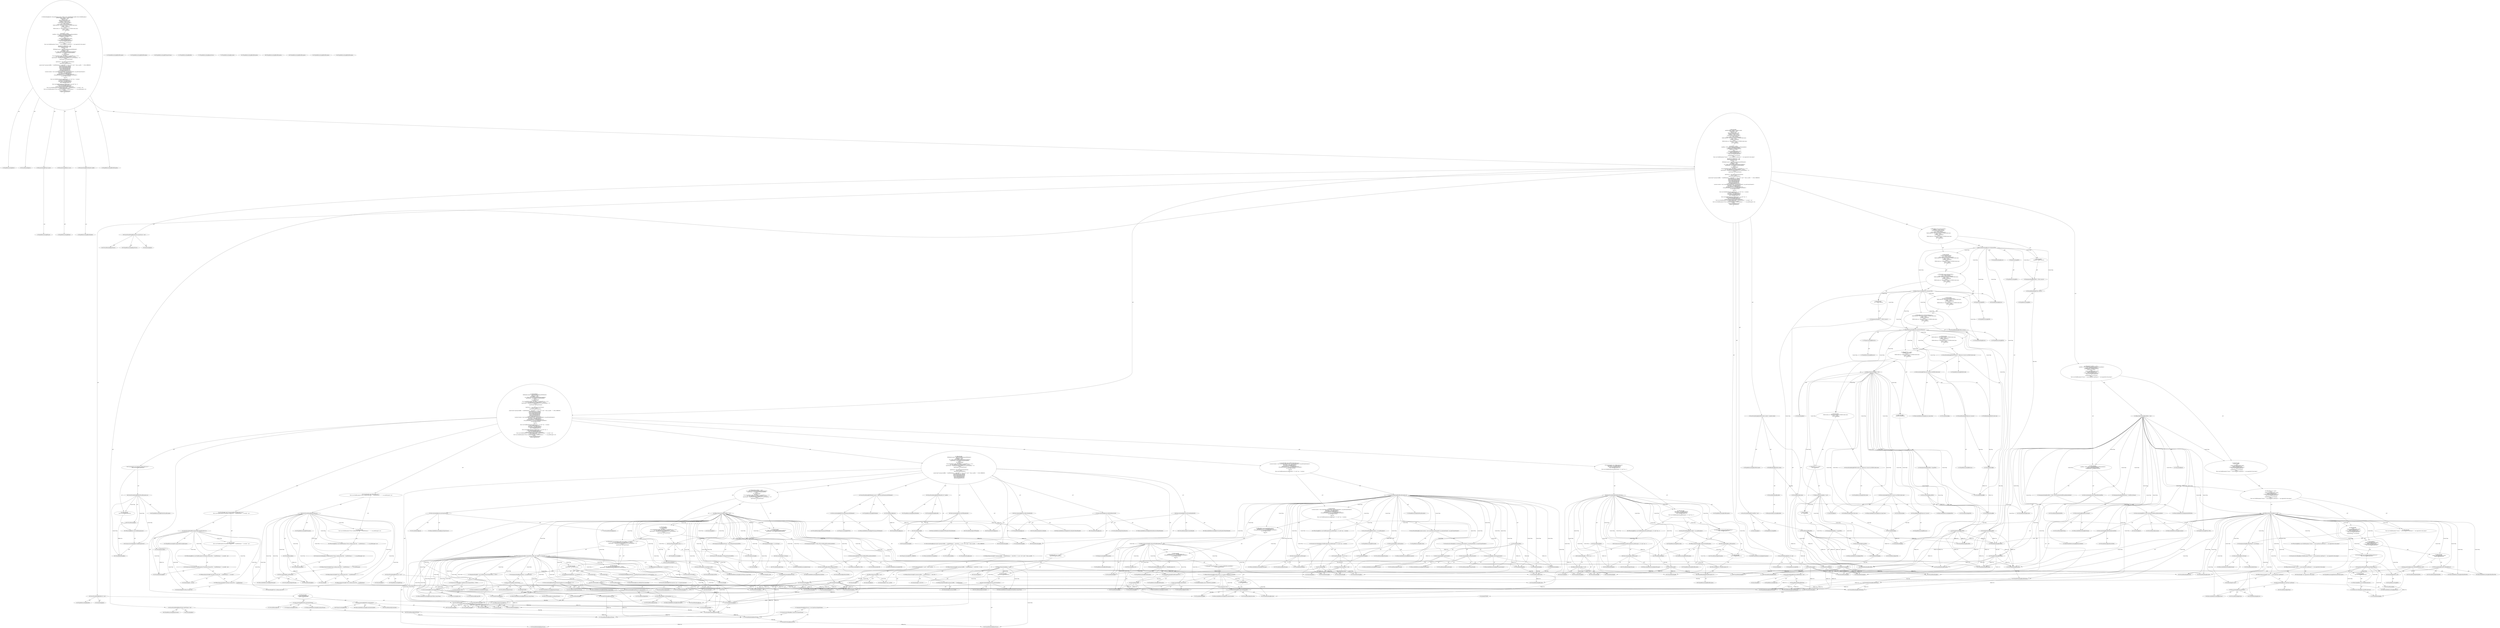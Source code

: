 digraph "parse#?,Project,Object,RootHandler" {
0 [label="2:CtTypeReferenceImpl@void" shape=ellipse]
1 [label="2:CtVirtualElement@parse" shape=ellipse]
2 [label="2:CtParameterImpl@Project project" shape=ellipse]
3 [label="2:CtTypeReferenceImpl@Project" shape=ellipse]
4 [label="2:CtParameterImpl@Object source" shape=ellipse]
5 [label="2:CtTypeReferenceImpl@Object" shape=ellipse]
6 [label="2:CtParameterImpl@RootHandler handler" shape=ellipse]
7 [label="2:CtTypeReferenceImpl@RootHandler" shape=ellipse]
8 [label="2:CtTypeReferenceImpl@BuildException" shape=ellipse]
9 [label="3:CtTypeReferenceImpl@AntXMLContext" shape=ellipse]
10 [label="3:CtVariableReadImpl@handler" shape=ellipse]
11 [label="3:CtParameterReferenceImpl@handler" shape=ellipse]
12 [label="3:CtFieldReadImpl@handler.context" shape=ellipse]
13 [label="3:CtVirtualElement@context" shape=ellipse]
14 [label="3:CtLocalVariableImpl@AntXMLContext context = handler.context" shape=ellipse]
15 [label="4:CtTypeReferenceImpl@File" shape=ellipse]
16 [label="4:CtLiteralImpl@null" shape=ellipse]
17 [label="4:CtVirtualElement@buildFile" shape=ellipse]
18 [label="4:CtLocalVariableImpl@File buildFile = null" shape=ellipse]
19 [label="5:CtTypeReferenceImpl@URL" shape=ellipse]
20 [label="5:CtLiteralImpl@null" shape=ellipse]
21 [label="5:CtVirtualElement@url" shape=ellipse]
22 [label="5:CtLocalVariableImpl@URL url = null" shape=ellipse]
23 [label="6:CtTypeReferenceImpl@String" shape=ellipse]
24 [label="6:CtLiteralImpl@null" shape=ellipse]
25 [label="6:CtVirtualElement@buildFileName" shape=ellipse]
26 [label="6:CtLocalVariableImpl@String buildFileName = null" shape=ellipse]
27 [label="7:CtVariableReadImpl@source" shape=ellipse]
28 [label="7:CtTypeAccessImpl@File" shape=ellipse]
29 [label="7:CtTypeReferenceImpl@File" shape=ellipse]
30 [label="7:CtBinaryOperatorImpl@source instanceof File" shape=ellipse]
31 [label="8:CtVariableWriteImpl@buildFile" shape=ellipse]
32 [label="8:CtVariableReadImpl@((File) (source))" shape=ellipse]
33 [label="8:CtTypeReferenceImpl@File" shape=ellipse]
34 [label="8:CtAssignmentImpl@buildFile = ((File) (source))" shape=ellipse]
35 [label="7:CtBlockImpl@\{
    buildFile = ((File) (source));
\}" shape=ellipse]
36 [label="9:CtVariableReadImpl@source" shape=ellipse]
37 [label="9:CtTypeAccessImpl@URL" shape=ellipse]
38 [label="9:CtTypeReferenceImpl@URL" shape=ellipse]
39 [label="9:CtBinaryOperatorImpl@source instanceof URL" shape=ellipse]
40 [label="10:CtVariableWriteImpl@url" shape=ellipse]
41 [label="10:CtVariableReadImpl@((URL) (source))" shape=ellipse]
42 [label="10:CtTypeReferenceImpl@URL" shape=ellipse]
43 [label="10:CtAssignmentImpl@url = ((URL) (source))" shape=ellipse]
44 [label="9:CtBlockImpl@\{
    url = ((URL) (source));
\}" shape=ellipse]
45 [label="11:CtVariableReadImpl@source" shape=ellipse]
46 [label="11:CtTypeAccessImpl@Resource" shape=ellipse]
47 [label="11:CtTypeReferenceImpl@Resource" shape=ellipse]
48 [label="11:CtBinaryOperatorImpl@source instanceof Resource" shape=ellipse]
49 [label="12:CtTypeReferenceImpl@FileProvider" shape=ellipse]
50 [label="12:CtExecutableReferenceImpl@as(java.lang.Class)" shape=ellipse]
51 [label="12:CtVirtualElement@as" shape=ellipse]
52 [label="12:CtVariableReadImpl@((Resource) (source))" shape=ellipse]
53 [label="12:CtTypeReferenceImpl@Resource" shape=ellipse]
54 [label="12:CtFieldReadImpl@FileProvider.class" shape=ellipse]
55 [label="12:CtInvocationImpl@((Resource) (source)).as(FileProvider.class)" shape=ellipse]
56 [label="12:CtVirtualElement@fp" shape=ellipse]
57 [label="12:CtLocalVariableImpl@FileProvider fp = ((Resource) (source)).as(FileProvider.class)" shape=ellipse]
58 [label="13:CtVariableReadImpl@fp" shape=ellipse]
59 [label="13:CtLiteralImpl@null" shape=ellipse]
60 [label="13:CtBinaryOperatorImpl@fp != null" shape=ellipse]
61 [label="14:CtVariableWriteImpl@buildFile" shape=ellipse]
62 [label="14:CtExecutableReferenceImpl@getFile()" shape=ellipse]
63 [label="14:CtVirtualElement@getFile" shape=ellipse]
64 [label="14:CtVariableReadImpl@fp" shape=ellipse]
65 [label="14:CtInvocationImpl@fp.getFile()" shape=ellipse]
66 [label="14:CtAssignmentImpl@buildFile = fp.getFile()" shape=ellipse]
67 [label="13:CtBlockImpl@\{
    buildFile = fp.getFile();
\}" shape=ellipse]
68 [label="16:CtTypeReferenceImpl@URLProvider" shape=ellipse]
69 [label="16:CtExecutableReferenceImpl@as(java.lang.Class)" shape=ellipse]
70 [label="16:CtVirtualElement@as" shape=ellipse]
71 [label="16:CtVariableReadImpl@((Resource) (source))" shape=ellipse]
72 [label="16:CtTypeReferenceImpl@Resource" shape=ellipse]
73 [label="16:CtFieldReadImpl@URLProvider.class" shape=ellipse]
74 [label="16:CtInvocationImpl@((Resource) (source)).as(URLProvider.class)" shape=ellipse]
75 [label="16:CtVirtualElement@up" shape=ellipse]
76 [label="16:CtLocalVariableImpl@URLProvider up = ((Resource) (source)).as(URLProvider.class)" shape=ellipse]
77 [label="17:CtVariableReadImpl@up" shape=ellipse]
78 [label="17:CtLiteralImpl@null" shape=ellipse]
79 [label="17:CtBinaryOperatorImpl@up != null" shape=ellipse]
80 [label="18:CtVariableWriteImpl@url" shape=ellipse]
81 [label="18:CtExecutableReferenceImpl@getURL()" shape=ellipse]
82 [label="18:CtVirtualElement@getURL" shape=ellipse]
83 [label="18:CtVariableReadImpl@up" shape=ellipse]
84 [label="18:CtInvocationImpl@up.getURL()" shape=ellipse]
85 [label="18:CtAssignmentImpl@url = up.getURL()" shape=ellipse]
86 [label="17:CtBlockImpl@\{
    url = up.getURL();
\}" shape=ellipse]
87 [label="17:CtIfImpl@if (up != null) \{
    url = up.getURL();
\}" shape=ellipse]
88 [label="15:CtBlockImpl@\{
    URLProvider up = ((Resource) (source)).as(URLProvider.class);
    if (up != null) \{
        url = up.getURL();
    \}
\}" shape=ellipse]
89 [label="13:CtIfImpl@if (fp != null) \{
    buildFile = fp.getFile();
\} else \{
    URLProvider up = ((Resource) (source)).as(URLProvider.class);
    if (up != null) \{
        url = up.getURL();
    \}
\}" shape=ellipse]
90 [label="11:CtBlockImpl@\{
    FileProvider fp = ((Resource) (source)).as(FileProvider.class);
    if (fp != null) \{
        buildFile = fp.getFile();
    \} else \{
        URLProvider up = ((Resource) (source)).as(URLProvider.class);
        if (up != null) \{
            url = up.getURL();
        \}
    \}
\}" shape=ellipse]
91 [label="11:CtIfImpl@if (source instanceof Resource) \{
    FileProvider fp = ((Resource) (source)).as(FileProvider.class);
    if (fp != null) \{
        buildFile = fp.getFile();
    \} else \{
        URLProvider up = ((Resource) (source)).as(URLProvider.class);
        if (up != null) \{
            url = up.getURL();
        \}
    \}
\}" shape=ellipse]
92 [label="11:CtBlockImpl@
    if (source instanceof Resource) \{
        FileProvider fp = ((Resource) (source)).as(FileProvider.class);
        if (fp != null) \{
            buildFile = fp.getFile();
        \} else \{
            URLProvider up = ((Resource) (source)).as(URLProvider.class);
            if (up != null) \{
                url = up.getURL();
            \}
        \}
    \}
" shape=ellipse]
93 [label="9:CtIfImpl@if (source instanceof URL) \{
    url = ((URL) (source));
\} else if (source instanceof Resource) \{
    FileProvider fp = ((Resource) (source)).as(FileProvider.class);
    if (fp != null) \{
        buildFile = fp.getFile();
    \} else \{
        URLProvider up = ((Resource) (source)).as(URLProvider.class);
        if (up != null) \{
            url = up.getURL();
        \}
    \}
\}" shape=ellipse]
94 [label="9:CtBlockImpl@
    if (source instanceof URL) \{
        url = ((URL) (source));
    \} else if (source instanceof Resource) \{
        FileProvider fp = ((Resource) (source)).as(FileProvider.class);
        if (fp != null) \{
            buildFile = fp.getFile();
        \} else \{
            URLProvider up = ((Resource) (source)).as(URLProvider.class);
            if (up != null) \{
                url = up.getURL();
            \}
        \}
    \}
" shape=ellipse]
95 [label="7:CtIfImpl@if (source instanceof File) \{
    buildFile = ((File) (source));
\} else if (source instanceof URL) \{
    url = ((URL) (source));
\} else if (source instanceof Resource) \{
    FileProvider fp = ((Resource) (source)).as(FileProvider.class);
    if (fp != null) \{
        buildFile = fp.getFile();
    \} else \{
        URLProvider up = ((Resource) (source)).as(URLProvider.class);
        if (up != null) \{
            url = up.getURL();
        \}
    \}
\}" shape=ellipse]
96 [label="22:CtVariableReadImpl@buildFile" shape=ellipse]
97 [label="22:CtLiteralImpl@null" shape=ellipse]
98 [label="22:CtBinaryOperatorImpl@buildFile != null" shape=ellipse]
99 [label="23:CtVariableWriteImpl@buildFile" shape=ellipse]
100 [label="23:CtExecutableReferenceImpl@normalize()" shape=ellipse]
101 [label="23:CtVirtualElement@normalize" shape=ellipse]
102 [label="23:CtTypeAccessImpl@FILE_UTILS" shape=ellipse]
103 [label="23:CtExecutableReferenceImpl@getAbsolutePath()" shape=ellipse]
104 [label="23:CtVirtualElement@getAbsolutePath" shape=ellipse]
105 [label="23:CtVariableReadImpl@buildFile" shape=ellipse]
106 [label="23:CtInvocationImpl@buildFile.getAbsolutePath()" shape=ellipse]
107 [label="23:CtInvocationImpl@FILE_UTILS.normalize(buildFile.getAbsolutePath())" shape=ellipse]
108 [label="23:CtAssignmentImpl@buildFile = FILE_UTILS.normalize(buildFile.getAbsolutePath())" shape=ellipse]
109 [label="24:CtExecutableReferenceImpl@setBuildFile(File)" shape=ellipse]
110 [label="24:CtVirtualElement@setBuildFile" shape=ellipse]
111 [label="24:CtVariableReadImpl@context" shape=ellipse]
112 [label="24:CtVariableReadImpl@buildFile" shape=ellipse]
113 [label="24:CtInvocationImpl@context.setBuildFile(buildFile)" shape=ellipse]
114 [label="25:CtVariableWriteImpl@buildFileName" shape=ellipse]
115 [label="25:CtExecutableReferenceImpl@toString()" shape=ellipse]
116 [label="25:CtVirtualElement@toString" shape=ellipse]
117 [label="25:CtVariableReadImpl@buildFile" shape=ellipse]
118 [label="25:CtInvocationImpl@buildFile.toString()" shape=ellipse]
119 [label="25:CtAssignmentImpl@buildFileName = buildFile.toString()" shape=ellipse]
120 [label="22:CtBlockImpl@\{
    buildFile = FILE_UTILS.normalize(buildFile.getAbsolutePath());
    context.setBuildFile(buildFile);
    buildFileName = buildFile.toString();
\}" shape=ellipse]
121 [label="26:CtVariableReadImpl@url" shape=ellipse]
122 [label="26:CtLiteralImpl@null" shape=ellipse]
123 [label="26:CtBinaryOperatorImpl@url != null" shape=ellipse]
124 [label="28:CtExecutableReferenceImpl@setBuildFile(File)" shape=ellipse]
125 [label="28:CtVirtualElement@setBuildFile" shape=ellipse]
126 [label="28:CtVariableReadImpl@context" shape=ellipse]
127 [label="28:CtLiteralImpl@((File) (null))" shape=ellipse]
128 [label="28:CtTypeReferenceImpl@File" shape=ellipse]
129 [label="28:CtInvocationImpl@context.setBuildFile(((File) (null)))" shape=ellipse]
130 [label="29:CtExecutableReferenceImpl@setBuildFile(URL)" shape=ellipse]
131 [label="29:CtVirtualElement@setBuildFile" shape=ellipse]
132 [label="29:CtVariableReadImpl@context" shape=ellipse]
133 [label="29:CtVariableReadImpl@url" shape=ellipse]
134 [label="29:CtInvocationImpl@context.setBuildFile(url)" shape=ellipse]
135 [label="27:CtBlockImpl@\{
    context.setBuildFile(((File) (null)));
    context.setBuildFile(url);
\}" shape=ellipse]
136 [label="30:CtVirtualElement@ex" shape=ellipse]
137 [label="30:CtTypeReferenceImpl@MalformedURLException" shape=ellipse]
138 [label="30:CtCatchVariableImpl@MalformedURLException ex" shape=ellipse]
139 [label="31:CtTypeReferenceImpl@BuildException" shape=ellipse]
140 [label="31:CtVariableReadImpl@ex" shape=ellipse]
141 [label="31:CtConstructorCallImpl@new BuildException(ex)" shape=ellipse]
142 [label="31:CtThrowImpl@throw new BuildException(ex)" shape=ellipse]
143 [label="30:CtBlockImpl@\{
    throw new BuildException(ex);
\}" shape=ellipse]
144 [label="30:CtCatchImpl@ catch (MalformedURLException ex) \{
    throw new BuildException(ex);
\}" shape=ellipse]
145 [label="27:CtTryImpl@try \{
    context.setBuildFile(((File) (null)));
    context.setBuildFile(url);
\} catch (MalformedURLException ex) \{
    throw new BuildException(ex);
\}" shape=ellipse]
146 [label="33:CtVariableWriteImpl@buildFileName" shape=ellipse]
147 [label="33:CtExecutableReferenceImpl@toString()" shape=ellipse]
148 [label="33:CtVirtualElement@toString" shape=ellipse]
149 [label="33:CtVariableReadImpl@url" shape=ellipse]
150 [label="33:CtInvocationImpl@url.toString()" shape=ellipse]
151 [label="33:CtAssignmentImpl@buildFileName = url.toString()" shape=ellipse]
152 [label="26:CtBlockImpl@\{
    try \{
        context.setBuildFile(((File) (null)));
        context.setBuildFile(url);
    \} catch (MalformedURLException ex) \{
        throw new BuildException(ex);
    \}
    buildFileName = url.toString();
\}" shape=ellipse]
153 [label="35:CtTypeReferenceImpl@BuildException" shape=ellipse]
154 [label="36:CtLiteralImpl@\"Source \"" shape=ellipse]
155 [label="36:CtExecutableReferenceImpl@getName()" shape=ellipse]
156 [label="36:CtVirtualElement@getName" shape=ellipse]
157 [label="36:CtExecutableReferenceImpl@getClass()" shape=ellipse]
158 [label="36:CtVirtualElement@getClass" shape=ellipse]
159 [label="36:CtVariableReadImpl@source" shape=ellipse]
160 [label="36:CtInvocationImpl@source.getClass()" shape=ellipse]
161 [label="36:CtInvocationImpl@source.getClass().getName()" shape=ellipse]
162 [label="36:CtBinaryOperatorImpl@(\"Source \" + source.getClass().getName())" shape=ellipse]
163 [label="36:CtLiteralImpl@\" not supported by this plugin\"" shape=ellipse]
164 [label="36:CtBinaryOperatorImpl@(\"Source \" + source.getClass().getName()) + \" not supported by this plugin\"" shape=ellipse]
165 [label="35:CtConstructorCallImpl@new BuildException((\"Source \" + source.getClass().getName()) + \" not supported by this plugin\")" shape=ellipse]
166 [label="35:CtThrowImpl@throw new BuildException((\"Source \" + source.getClass().getName()) + \" not supported by this plugin\")" shape=ellipse]
167 [label="34:CtBlockImpl@\{
    throw new BuildException((\"Source \" + source.getClass().getName()) + \" not supported by this plugin\");
\}" shape=ellipse]
168 [label="26:CtIfImpl@if (url != null) \{
    try \{
        context.setBuildFile(((File) (null)));
        context.setBuildFile(url);
    \} catch (MalformedURLException ex) \{
        throw new BuildException(ex);
    \}
    buildFileName = url.toString();
\} else \{
    throw new BuildException((\"Source \" + source.getClass().getName()) + \" not supported by this plugin\");
\}" shape=ellipse]
169 [label="26:CtBlockImpl@
    if (url != null) \{
        try \{
            context.setBuildFile(((File) (null)));
            context.setBuildFile(url);
        \} catch (MalformedURLException ex) \{
            throw new BuildException(ex);
        \}
        buildFileName = url.toString();
    \} else \{
        throw new BuildException((\"Source \" + source.getClass().getName()) + \" not supported by this plugin\");
    \}
" shape=ellipse]
170 [label="22:CtIfImpl@if (buildFile != null) \{
    buildFile = FILE_UTILS.normalize(buildFile.getAbsolutePath());
    context.setBuildFile(buildFile);
    buildFileName = buildFile.toString();
\} else if (url != null) \{
    try \{
        context.setBuildFile(((File) (null)));
        context.setBuildFile(url);
    \} catch (MalformedURLException ex) \{
        throw new BuildException(ex);
    \}
    buildFileName = url.toString();
\} else \{
    throw new BuildException((\"Source \" + source.getClass().getName()) + \" not supported by this plugin\");
\}" shape=ellipse]
171 [label="38:CtTypeReferenceImpl@InputStream" shape=ellipse]
172 [label="38:CtLiteralImpl@null" shape=ellipse]
173 [label="38:CtVirtualElement@inputStream" shape=ellipse]
174 [label="38:CtLocalVariableImpl@InputStream inputStream = null" shape=ellipse]
175 [label="39:CtTypeReferenceImpl@InputSource" shape=ellipse]
176 [label="39:CtLiteralImpl@null" shape=ellipse]
177 [label="39:CtVirtualElement@inputSource" shape=ellipse]
178 [label="39:CtLocalVariableImpl@InputSource inputSource = null" shape=ellipse]
179 [label="40:CtTypeReferenceImpl@ZipFile" shape=ellipse]
180 [label="40:CtLiteralImpl@null" shape=ellipse]
181 [label="40:CtVirtualElement@zf" shape=ellipse]
182 [label="40:CtLocalVariableImpl@ZipFile zf = null" shape=ellipse]
183 [label="42:CtTypeReferenceImpl@XMLReader" shape=ellipse]
184 [label="42:CtExecutableReferenceImpl@getNamespaceXMLReader()" shape=ellipse]
185 [label="42:CtVirtualElement@getNamespaceXMLReader" shape=ellipse]
186 [label="42:CtTypeAccessImpl@JAXPUtils" shape=ellipse]
187 [label="42:CtInvocationImpl@JAXPUtils.getNamespaceXMLReader()" shape=ellipse]
188 [label="42:CtVirtualElement@parser" shape=ellipse]
189 [label="42:CtLocalVariableImpl@XMLReader parser = JAXPUtils.getNamespaceXMLReader()" shape=ellipse]
190 [label="43:CtTypeReferenceImpl@String" shape=ellipse]
191 [label="43:CtLiteralImpl@null" shape=ellipse]
192 [label="43:CtVirtualElement@uri" shape=ellipse]
193 [label="43:CtLocalVariableImpl@String uri = null" shape=ellipse]
194 [label="44:CtVariableReadImpl@buildFile" shape=ellipse]
195 [label="44:CtLiteralImpl@null" shape=ellipse]
196 [label="44:CtBinaryOperatorImpl@buildFile != null" shape=ellipse]
197 [label="45:CtVariableWriteImpl@uri" shape=ellipse]
198 [label="45:CtExecutableReferenceImpl@toURI()" shape=ellipse]
199 [label="45:CtVirtualElement@toURI" shape=ellipse]
200 [label="45:CtTypeAccessImpl@FILE_UTILS" shape=ellipse]
201 [label="45:CtExecutableReferenceImpl@getAbsolutePath()" shape=ellipse]
202 [label="45:CtVirtualElement@getAbsolutePath" shape=ellipse]
203 [label="45:CtVariableReadImpl@buildFile" shape=ellipse]
204 [label="45:CtInvocationImpl@buildFile.getAbsolutePath()" shape=ellipse]
205 [label="45:CtInvocationImpl@FILE_UTILS.toURI(buildFile.getAbsolutePath())" shape=ellipse]
206 [label="45:CtAssignmentImpl@uri = FILE_UTILS.toURI(buildFile.getAbsolutePath())" shape=ellipse]
207 [label="46:CtVariableWriteImpl@inputStream" shape=ellipse]
208 [label="46:CtTypeReferenceImpl@FileInputStream" shape=ellipse]
209 [label="46:CtVariableReadImpl@buildFile" shape=ellipse]
210 [label="46:CtConstructorCallImpl@new FileInputStream(buildFile)" shape=ellipse]
211 [label="46:CtAssignmentImpl@inputStream = new FileInputStream(buildFile)" shape=ellipse]
212 [label="44:CtBlockImpl@\{
    uri = FILE_UTILS.toURI(buildFile.getAbsolutePath());
    inputStream = new FileInputStream(buildFile);
\}" shape=ellipse]
213 [label="48:CtVariableWriteImpl@uri" shape=ellipse]
214 [label="48:CtExecutableReferenceImpl@toString()" shape=ellipse]
215 [label="48:CtVirtualElement@toString" shape=ellipse]
216 [label="48:CtVariableReadImpl@url" shape=ellipse]
217 [label="48:CtInvocationImpl@url.toString()" shape=ellipse]
218 [label="48:CtAssignmentImpl@uri = url.toString()" shape=ellipse]
219 [label="49:CtTypeReferenceImpl@int" shape=ellipse]
220 [label="49:CtLiteralImpl@1" shape=ellipse]
221 [label="49:CtUnaryOperatorImpl@-1" shape=ellipse]
222 [label="49:CtVirtualElement@pling" shape=ellipse]
223 [label="49:CtLocalVariableImpl@int pling = -1" shape=ellipse]
224 [label="50:CtExecutableReferenceImpl@startsWith(java.lang.String)" shape=ellipse]
225 [label="50:CtVirtualElement@startsWith" shape=ellipse]
226 [label="50:CtVariableReadImpl@uri" shape=ellipse]
227 [label="50:CtLiteralImpl@\"jar:file\"" shape=ellipse]
228 [label="50:CtInvocationImpl@uri.startsWith(\"jar:file\")" shape=ellipse]
229 [label="50:CtVariableWriteImpl@pling" shape=ellipse]
230 [label="50:CtExecutableReferenceImpl@indexOf(java.lang.String)" shape=ellipse]
231 [label="50:CtVirtualElement@indexOf" shape=ellipse]
232 [label="50:CtVariableReadImpl@uri" shape=ellipse]
233 [label="50:CtLiteralImpl@\"!/\"" shape=ellipse]
234 [label="50:CtInvocationImpl@uri.indexOf(\"!/\")" shape=ellipse]
235 [label="50:CtAssignmentImpl@(pling = uri.indexOf(\"!/\"))" shape=ellipse]
236 [label="50:CtLiteralImpl@1" shape=ellipse]
237 [label="50:CtUnaryOperatorImpl@(-1)" shape=ellipse]
238 [label="50:CtBinaryOperatorImpl@((pling = uri.indexOf(\"!/\")) > (-1))" shape=ellipse]
239 [label="50:CtBinaryOperatorImpl@uri.startsWith(\"jar:file\") && ((pling = uri.indexOf(\"!/\")) > (-1))" shape=ellipse]
240 [label="51:CtVariableWriteImpl@zf" shape=ellipse]
241 [label="51:CtTypeReferenceImpl@ZipFile" shape=ellipse]
242 [label="51:CtExecutableReferenceImpl@fromJarURI(java.lang.String)" shape=ellipse]
243 [label="51:CtVirtualElement@fromJarURI" shape=ellipse]
244 [label="51:CtTypeAccessImpl@Locator" shape=ellipse]
245 [label="51:CtVariableReadImpl@uri" shape=ellipse]
246 [label="51:CtInvocationImpl@Locator.fromJarURI(uri)" shape=ellipse]
247 [label="51:CtLiteralImpl@\"UTF-8\"" shape=ellipse]
248 [label="51:CtConstructorCallImpl@new ZipFile(Locator.fromJarURI(uri), \"UTF-8\")" shape=ellipse]
249 [label="51:CtAssignmentImpl@zf = new ZipFile(Locator.fromJarURI(uri), \"UTF-8\")" shape=ellipse]
250 [label="52:CtVariableWriteImpl@inputStream" shape=ellipse]
251 [label="52:CtExecutableReferenceImpl@getInputStream()" shape=ellipse]
252 [label="52:CtVirtualElement@getInputStream" shape=ellipse]
253 [label="52:CtVariableReadImpl@zf" shape=ellipse]
254 [label="52:CtExecutableReferenceImpl@getEntry(java.lang.String)" shape=ellipse]
255 [label="52:CtVirtualElement@getEntry" shape=ellipse]
256 [label="52:CtVariableReadImpl@zf" shape=ellipse]
257 [label="52:CtExecutableReferenceImpl@substring(int)" shape=ellipse]
258 [label="52:CtVirtualElement@substring" shape=ellipse]
259 [label="52:CtVariableReadImpl@uri" shape=ellipse]
260 [label="52:CtVariableReadImpl@pling" shape=ellipse]
261 [label="52:CtLiteralImpl@1" shape=ellipse]
262 [label="52:CtBinaryOperatorImpl@pling + 1" shape=ellipse]
263 [label="52:CtInvocationImpl@uri.substring(pling + 1)" shape=ellipse]
264 [label="52:CtInvocationImpl@zf.getEntry(uri.substring(pling + 1))" shape=ellipse]
265 [label="52:CtInvocationImpl@zf.getInputStream(zf.getEntry(uri.substring(pling + 1)))" shape=ellipse]
266 [label="52:CtAssignmentImpl@inputStream = zf.getInputStream(zf.getEntry(uri.substring(pling + 1)))" shape=ellipse]
267 [label="50:CtBlockImpl@\{
    zf = new ZipFile(Locator.fromJarURI(uri), \"UTF-8\");
    inputStream = zf.getInputStream(zf.getEntry(uri.substring(pling + 1)));
\}" shape=ellipse]
268 [label="54:CtVariableWriteImpl@inputStream" shape=ellipse]
269 [label="54:CtExecutableReferenceImpl@openStream()" shape=ellipse]
270 [label="54:CtVirtualElement@openStream" shape=ellipse]
271 [label="54:CtVariableReadImpl@url" shape=ellipse]
272 [label="54:CtInvocationImpl@url.openStream()" shape=ellipse]
273 [label="54:CtAssignmentImpl@inputStream = url.openStream()" shape=ellipse]
274 [label="53:CtBlockImpl@\{
    inputStream = url.openStream();
\}" shape=ellipse]
275 [label="50:CtIfImpl@if (uri.startsWith(\"jar:file\") && ((pling = uri.indexOf(\"!/\")) > (-1))) \{
    zf = new ZipFile(Locator.fromJarURI(uri), \"UTF-8\");
    inputStream = zf.getInputStream(zf.getEntry(uri.substring(pling + 1)));
\} else \{
    inputStream = url.openStream();
\}" shape=ellipse]
276 [label="47:CtBlockImpl@\{
    uri = url.toString();
    int pling = -1;
    if (uri.startsWith(\"jar:file\") && ((pling = uri.indexOf(\"!/\")) > (-1))) \{
        zf = new ZipFile(Locator.fromJarURI(uri), \"UTF-8\");
        inputStream = zf.getInputStream(zf.getEntry(uri.substring(pling + 1)));
    \} else \{
        inputStream = url.openStream();
    \}
\}" shape=ellipse]
277 [label="44:CtIfImpl@if (buildFile != null) \{
    uri = FILE_UTILS.toURI(buildFile.getAbsolutePath());
    inputStream = new FileInputStream(buildFile);
\} else \{
    uri = url.toString();
    int pling = -1;
    if (uri.startsWith(\"jar:file\") && ((pling = uri.indexOf(\"!/\")) > (-1))) \{
        zf = new ZipFile(Locator.fromJarURI(uri), \"UTF-8\");
        inputStream = zf.getInputStream(zf.getEntry(uri.substring(pling + 1)));
    \} else \{
        inputStream = url.openStream();
    \}
\}" shape=ellipse]
278 [label="57:CtVariableWriteImpl@inputSource" shape=ellipse]
279 [label="57:CtTypeReferenceImpl@InputSource" shape=ellipse]
280 [label="57:CtVariableReadImpl@inputStream" shape=ellipse]
281 [label="57:CtConstructorCallImpl@new InputSource(inputStream)" shape=ellipse]
282 [label="57:CtAssignmentImpl@inputSource = new InputSource(inputStream)" shape=ellipse]
283 [label="58:CtVariableReadImpl@uri" shape=ellipse]
284 [label="58:CtLiteralImpl@null" shape=ellipse]
285 [label="58:CtBinaryOperatorImpl@uri != null" shape=ellipse]
286 [label="59:CtExecutableReferenceImpl@setSystemId(java.lang.String)" shape=ellipse]
287 [label="59:CtVirtualElement@setSystemId" shape=ellipse]
288 [label="59:CtVariableReadImpl@inputSource" shape=ellipse]
289 [label="59:CtVariableReadImpl@uri" shape=ellipse]
290 [label="59:CtInvocationImpl@inputSource.setSystemId(uri)" shape=ellipse]
291 [label="58:CtBlockImpl@\{
    inputSource.setSystemId(uri);
\}" shape=ellipse]
292 [label="58:CtIfImpl@if (uri != null) \{
    inputSource.setSystemId(uri);
\}" shape=ellipse]
293 [label="61:CtExecutableReferenceImpl@log()" shape=ellipse]
294 [label="61:CtVirtualElement@log" shape=ellipse]
295 [label="61:CtVariableReadImpl@project" shape=ellipse]
296 [label="62:CtLiteralImpl@\"parsing buildfile \"" shape=ellipse]
297 [label="62:CtVariableReadImpl@buildFileName" shape=ellipse]
298 [label="62:CtBinaryOperatorImpl@(\"parsing buildfile \" + buildFileName)" shape=ellipse]
299 [label="62:CtLiteralImpl@\" with URI = \"" shape=ellipse]
300 [label="62:CtBinaryOperatorImpl@((\"parsing buildfile \" + buildFileName) + \" with URI = \")" shape=ellipse]
301 [label="62:CtVariableReadImpl@uri" shape=ellipse]
302 [label="62:CtBinaryOperatorImpl@(((\"parsing buildfile \" + buildFileName) + \" with URI = \") + uri)" shape=ellipse]
303 [label="63:CtVariableReadImpl@zf" shape=ellipse]
304 [label="63:CtLiteralImpl@null" shape=ellipse]
305 [label="63:CtBinaryOperatorImpl@zf != null" shape=ellipse]
306 [label="63:CtLiteralImpl@\" from a zip file\"" shape=ellipse]
307 [label="63:CtLiteralImpl@\"\"" shape=ellipse]
308 [label="63:CtConditionalImpl@(zf != null ? \" from a zip file\" : \"\")" shape=ellipse]
309 [label="62:CtBinaryOperatorImpl@(((\"parsing buildfile \" + buildFileName) + \" with URI = \") + uri) + (zf != null ? \" from a zip file\" : \"\")" shape=ellipse]
310 [label="64:CtTypeAccessImpl@MSG_VERBOSE" shape=ellipse]
311 [label="61:CtInvocationImpl@project.log((((\"parsing buildfile \" + buildFileName) + \" with URI = \") + uri) + (zf != null ? \" from a zip file\" : \"\"), MSG_VERBOSE)" shape=ellipse]
312 [label="65:CtTypeReferenceImpl@DefaultHandler" shape=ellipse]
313 [label="65:CtVariableReadImpl@handler" shape=ellipse]
314 [label="65:CtVirtualElement@hb" shape=ellipse]
315 [label="65:CtLocalVariableImpl@DefaultHandler hb = handler" shape=ellipse]
316 [label="66:CtExecutableReferenceImpl@setContentHandler(DefaultHandler)" shape=ellipse]
317 [label="66:CtVirtualElement@setContentHandler" shape=ellipse]
318 [label="66:CtVariableReadImpl@parser" shape=ellipse]
319 [label="66:CtVariableReadImpl@hb" shape=ellipse]
320 [label="66:CtInvocationImpl@parser.setContentHandler(hb)" shape=ellipse]
321 [label="67:CtExecutableReferenceImpl@setEntityResolver(DefaultHandler)" shape=ellipse]
322 [label="67:CtVirtualElement@setEntityResolver" shape=ellipse]
323 [label="67:CtVariableReadImpl@parser" shape=ellipse]
324 [label="67:CtVariableReadImpl@hb" shape=ellipse]
325 [label="67:CtInvocationImpl@parser.setEntityResolver(hb)" shape=ellipse]
326 [label="68:CtExecutableReferenceImpl@setErrorHandler(DefaultHandler)" shape=ellipse]
327 [label="68:CtVirtualElement@setErrorHandler" shape=ellipse]
328 [label="68:CtVariableReadImpl@parser" shape=ellipse]
329 [label="68:CtVariableReadImpl@hb" shape=ellipse]
330 [label="68:CtInvocationImpl@parser.setErrorHandler(hb)" shape=ellipse]
331 [label="69:CtExecutableReferenceImpl@setDTDHandler(DefaultHandler)" shape=ellipse]
332 [label="69:CtVirtualElement@setDTDHandler" shape=ellipse]
333 [label="69:CtVariableReadImpl@parser" shape=ellipse]
334 [label="69:CtVariableReadImpl@hb" shape=ellipse]
335 [label="69:CtInvocationImpl@parser.setDTDHandler(hb)" shape=ellipse]
336 [label="70:CtExecutableReferenceImpl@parse(InputSource)" shape=ellipse]
337 [label="70:CtVirtualElement@parse" shape=ellipse]
338 [label="70:CtVariableReadImpl@parser" shape=ellipse]
339 [label="70:CtVariableReadImpl@inputSource" shape=ellipse]
340 [label="70:CtInvocationImpl@parser.parse(inputSource)" shape=ellipse]
341 [label="41:CtBlockImpl@\{
    XMLReader parser = JAXPUtils.getNamespaceXMLReader();
    String uri = null;
    if (buildFile != null) \{
        uri = FILE_UTILS.toURI(buildFile.getAbsolutePath());
        inputStream = new FileInputStream(buildFile);
    \} else \{
        uri = url.toString();
        int pling = -1;
        if (uri.startsWith(\"jar:file\") && ((pling = uri.indexOf(\"!/\")) > (-1))) \{
            zf = new ZipFile(Locator.fromJarURI(uri), \"UTF-8\");
            inputStream = zf.getInputStream(zf.getEntry(uri.substring(pling + 1)));
        \} else \{
            inputStream = url.openStream();
        \}
    \}
    inputSource = new InputSource(inputStream);
    if (uri != null) \{
        inputSource.setSystemId(uri);
    \}
    project.log((((\"parsing buildfile \" + buildFileName) + \" with URI = \") + uri) + (zf != null ? \" from a zip file\" : \"\"), MSG_VERBOSE);
    DefaultHandler hb = handler;
    parser.setContentHandler(hb);
    parser.setEntityResolver(hb);
    parser.setErrorHandler(hb);
    parser.setDTDHandler(hb);
    parser.parse(inputSource);
\}" shape=ellipse]
342 [label="71:CtVirtualElement@exc" shape=ellipse]
343 [label="71:CtTypeReferenceImpl@SAXParseException" shape=ellipse]
344 [label="71:CtCatchVariableImpl@SAXParseException exc" shape=ellipse]
345 [label="72:CtTypeReferenceImpl@Location" shape=ellipse]
346 [label="73:CtTypeReferenceImpl@Location" shape=ellipse]
347 [label="73:CtExecutableReferenceImpl@getSystemId()" shape=ellipse]
348 [label="73:CtVirtualElement@getSystemId" shape=ellipse]
349 [label="73:CtVariableReadImpl@exc" shape=ellipse]
350 [label="73:CtInvocationImpl@exc.getSystemId()" shape=ellipse]
351 [label="73:CtExecutableReferenceImpl@getLineNumber()" shape=ellipse]
352 [label="73:CtVirtualElement@getLineNumber" shape=ellipse]
353 [label="73:CtVariableReadImpl@exc" shape=ellipse]
354 [label="73:CtInvocationImpl@exc.getLineNumber()" shape=ellipse]
355 [label="73:CtExecutableReferenceImpl@getColumnNumber()" shape=ellipse]
356 [label="73:CtVirtualElement@getColumnNumber" shape=ellipse]
357 [label="73:CtVariableReadImpl@exc" shape=ellipse]
358 [label="73:CtInvocationImpl@exc.getColumnNumber()" shape=ellipse]
359 [label="73:CtConstructorCallImpl@new Location(exc.getSystemId(), exc.getLineNumber(), exc.getColumnNumber())" shape=ellipse]
360 [label="72:CtVirtualElement@location" shape=ellipse]
361 [label="72:CtLocalVariableImpl@Location location = new Location(exc.getSystemId(), exc.getLineNumber(), exc.getColumnNumber())" shape=ellipse]
362 [label="74:CtTypeReferenceImpl@Throwable" shape=ellipse]
363 [label="74:CtExecutableReferenceImpl@getException()" shape=ellipse]
364 [label="74:CtVirtualElement@getException" shape=ellipse]
365 [label="74:CtVariableReadImpl@exc" shape=ellipse]
366 [label="74:CtInvocationImpl@exc.getException()" shape=ellipse]
367 [label="74:CtVirtualElement@t" shape=ellipse]
368 [label="74:CtLocalVariableImpl@Throwable t = exc.getException()" shape=ellipse]
369 [label="75:CtVariableReadImpl@t" shape=ellipse]
370 [label="75:CtTypeAccessImpl@BuildException" shape=ellipse]
371 [label="75:CtTypeReferenceImpl@BuildException" shape=ellipse]
372 [label="75:CtBinaryOperatorImpl@t instanceof BuildException" shape=ellipse]
373 [label="76:CtTypeReferenceImpl@BuildException" shape=ellipse]
374 [label="76:CtVariableReadImpl@((BuildException) (t))" shape=ellipse]
375 [label="76:CtTypeReferenceImpl@BuildException" shape=ellipse]
376 [label="76:CtVirtualElement@be" shape=ellipse]
377 [label="76:CtLocalVariableImpl@BuildException be = ((BuildException) (t))" shape=ellipse]
378 [label="77:CtExecutableReferenceImpl@getLocation()" shape=ellipse]
379 [label="77:CtVirtualElement@getLocation" shape=ellipse]
380 [label="77:CtVariableReadImpl@be" shape=ellipse]
381 [label="77:CtInvocationImpl@be.getLocation()" shape=ellipse]
382 [label="77:CtFieldReadImpl@Location.UNKNOWN_LOCATION" shape=ellipse]
383 [label="77:CtBinaryOperatorImpl@be.getLocation() == Location.UNKNOWN_LOCATION" shape=ellipse]
384 [label="78:CtExecutableReferenceImpl@setLocation(Location)" shape=ellipse]
385 [label="78:CtVirtualElement@setLocation" shape=ellipse]
386 [label="78:CtVariableReadImpl@be" shape=ellipse]
387 [label="78:CtVariableReadImpl@location" shape=ellipse]
388 [label="78:CtInvocationImpl@be.setLocation(location)" shape=ellipse]
389 [label="77:CtBlockImpl@\{
    be.setLocation(location);
\}" shape=ellipse]
390 [label="77:CtIfImpl@if (be.getLocation() == Location.UNKNOWN_LOCATION) \{
    be.setLocation(location);
\}" shape=ellipse]
391 [label="80:CtVariableReadImpl@be" shape=ellipse]
392 [label="80:CtThrowImpl@throw be" shape=ellipse]
393 [label="75:CtBlockImpl@\{
    BuildException be = ((BuildException) (t));
    if (be.getLocation() == Location.UNKNOWN_LOCATION) \{
        be.setLocation(location);
    \}
    throw be;
\}" shape=ellipse]
394 [label="75:CtIfImpl@if (t instanceof BuildException) \{
    BuildException be = ((BuildException) (t));
    if (be.getLocation() == Location.UNKNOWN_LOCATION) \{
        be.setLocation(location);
    \}
    throw be;
\}" shape=ellipse]
395 [label="82:CtTypeReferenceImpl@BuildException" shape=ellipse]
396 [label="82:CtExecutableReferenceImpl@getMessage()" shape=ellipse]
397 [label="82:CtVirtualElement@getMessage" shape=ellipse]
398 [label="82:CtVariableReadImpl@exc" shape=ellipse]
399 [label="82:CtInvocationImpl@exc.getMessage()" shape=ellipse]
400 [label="82:CtVariableReadImpl@t" shape=ellipse]
401 [label="82:CtLiteralImpl@null" shape=ellipse]
402 [label="82:CtBinaryOperatorImpl@t == null" shape=ellipse]
403 [label="82:CtVariableReadImpl@exc" shape=ellipse]
404 [label="82:CtVariableReadImpl@t" shape=ellipse]
405 [label="82:CtConditionalImpl@t == null ? exc : t" shape=ellipse]
406 [label="82:CtVariableReadImpl@location" shape=ellipse]
407 [label="82:CtConstructorCallImpl@new BuildException(exc.getMessage(), t == null ? exc : t, location)" shape=ellipse]
408 [label="82:CtThrowImpl@throw new BuildException(exc.getMessage(), t == null ? exc : t, location)" shape=ellipse]
409 [label="71:CtBlockImpl@\{
    Location location = new Location(exc.getSystemId(), exc.getLineNumber(), exc.getColumnNumber());
    Throwable t = exc.getException();
    if (t instanceof BuildException) \{
        BuildException be = ((BuildException) (t));
        if (be.getLocation() == Location.UNKNOWN_LOCATION) \{
            be.setLocation(location);
        \}
        throw be;
    \}
    throw new BuildException(exc.getMessage(), t == null ? exc : t, location);
\}" shape=ellipse]
410 [label="71:CtCatchImpl@ catch (SAXParseException exc) \{
    Location location = new Location(exc.getSystemId(), exc.getLineNumber(), exc.getColumnNumber());
    Throwable t = exc.getException();
    if (t instanceof BuildException) \{
        BuildException be = ((BuildException) (t));
        if (be.getLocation() == Location.UNKNOWN_LOCATION) \{
            be.setLocation(location);
        \}
        throw be;
    \}
    throw new BuildException(exc.getMessage(), t == null ? exc : t, location);
\}" shape=ellipse]
411 [label="83:CtVirtualElement@exc" shape=ellipse]
412 [label="83:CtTypeReferenceImpl@SAXException" shape=ellipse]
413 [label="83:CtCatchVariableImpl@SAXException exc" shape=ellipse]
414 [label="84:CtTypeReferenceImpl@Throwable" shape=ellipse]
415 [label="84:CtExecutableReferenceImpl@getException()" shape=ellipse]
416 [label="84:CtVirtualElement@getException" shape=ellipse]
417 [label="84:CtVariableReadImpl@exc" shape=ellipse]
418 [label="84:CtInvocationImpl@exc.getException()" shape=ellipse]
419 [label="84:CtVirtualElement@t" shape=ellipse]
420 [label="84:CtLocalVariableImpl@Throwable t = exc.getException()" shape=ellipse]
421 [label="85:CtVariableReadImpl@t" shape=ellipse]
422 [label="85:CtTypeAccessImpl@BuildException" shape=ellipse]
423 [label="85:CtTypeReferenceImpl@BuildException" shape=ellipse]
424 [label="85:CtBinaryOperatorImpl@t instanceof BuildException" shape=ellipse]
425 [label="86:CtVariableReadImpl@((BuildException) (t))" shape=ellipse]
426 [label="86:CtTypeReferenceImpl@BuildException" shape=ellipse]
427 [label="86:CtThrowImpl@throw ((BuildException) (t))" shape=ellipse]
428 [label="85:CtBlockImpl@\{
    throw ((BuildException) (t));
\}" shape=ellipse]
429 [label="85:CtIfImpl@if (t instanceof BuildException) \{
    throw ((BuildException) (t));
\}" shape=ellipse]
430 [label="88:CtTypeReferenceImpl@BuildException" shape=ellipse]
431 [label="88:CtExecutableReferenceImpl@getMessage()" shape=ellipse]
432 [label="88:CtVirtualElement@getMessage" shape=ellipse]
433 [label="88:CtVariableReadImpl@exc" shape=ellipse]
434 [label="88:CtInvocationImpl@exc.getMessage()" shape=ellipse]
435 [label="88:CtVariableReadImpl@t" shape=ellipse]
436 [label="88:CtLiteralImpl@null" shape=ellipse]
437 [label="88:CtBinaryOperatorImpl@t == null" shape=ellipse]
438 [label="88:CtVariableReadImpl@exc" shape=ellipse]
439 [label="88:CtVariableReadImpl@t" shape=ellipse]
440 [label="88:CtConditionalImpl@t == null ? exc : t" shape=ellipse]
441 [label="88:CtConstructorCallImpl@new BuildException(exc.getMessage(), t == null ? exc : t)" shape=ellipse]
442 [label="88:CtThrowImpl@throw new BuildException(exc.getMessage(), t == null ? exc : t)" shape=ellipse]
443 [label="83:CtBlockImpl@\{
    Throwable t = exc.getException();
    if (t instanceof BuildException) \{
        throw ((BuildException) (t));
    \}
    throw new BuildException(exc.getMessage(), t == null ? exc : t);
\}" shape=ellipse]
444 [label="83:CtCatchImpl@ catch (SAXException exc) \{
    Throwable t = exc.getException();
    if (t instanceof BuildException) \{
        throw ((BuildException) (t));
    \}
    throw new BuildException(exc.getMessage(), t == null ? exc : t);
\}" shape=ellipse]
445 [label="89:CtVirtualElement@exc" shape=ellipse]
446 [label="89:CtTypeReferenceImpl@FileNotFoundException" shape=ellipse]
447 [label="89:CtCatchVariableImpl@FileNotFoundException exc" shape=ellipse]
448 [label="90:CtTypeReferenceImpl@BuildException" shape=ellipse]
449 [label="90:CtVariableReadImpl@exc" shape=ellipse]
450 [label="90:CtConstructorCallImpl@new BuildException(exc)" shape=ellipse]
451 [label="90:CtThrowImpl@throw new BuildException(exc)" shape=ellipse]
452 [label="89:CtBlockImpl@\{
    throw new BuildException(exc);
\}" shape=ellipse]
453 [label="89:CtCatchImpl@ catch (FileNotFoundException exc) \{
    throw new BuildException(exc);
\}" shape=ellipse]
454 [label="91:CtVirtualElement@exc" shape=ellipse]
455 [label="91:CtTypeReferenceImpl@UnsupportedEncodingException" shape=ellipse]
456 [label="91:CtCatchVariableImpl@UnsupportedEncodingException exc" shape=ellipse]
457 [label="92:CtTypeReferenceImpl@BuildException" shape=ellipse]
458 [label="92:CtLiteralImpl@\"Encoding of project file \"" shape=ellipse]
459 [label="92:CtVariableReadImpl@buildFileName" shape=ellipse]
460 [label="92:CtBinaryOperatorImpl@(\"Encoding of project file \" + buildFileName)" shape=ellipse]
461 [label="92:CtLiteralImpl@\" is invalid.\"" shape=ellipse]
462 [label="92:CtBinaryOperatorImpl@(\"Encoding of project file \" + buildFileName) + \" is invalid.\"" shape=ellipse]
463 [label="92:CtVariableReadImpl@exc" shape=ellipse]
464 [label="92:CtConstructorCallImpl@new BuildException((\"Encoding of project file \" + buildFileName) + \" is invalid.\", exc)" shape=ellipse]
465 [label="92:CtThrowImpl@throw new BuildException((\"Encoding of project file \" + buildFileName) + \" is invalid.\", exc)" shape=ellipse]
466 [label="91:CtBlockImpl@\{
    throw new BuildException((\"Encoding of project file \" + buildFileName) + \" is invalid.\", exc);
\}" shape=ellipse]
467 [label="91:CtCatchImpl@ catch (UnsupportedEncodingException exc) \{
    throw new BuildException((\"Encoding of project file \" + buildFileName) + \" is invalid.\", exc);
\}" shape=ellipse]
468 [label="93:CtVirtualElement@exc" shape=ellipse]
469 [label="93:CtTypeReferenceImpl@IOException" shape=ellipse]
470 [label="93:CtCatchVariableImpl@IOException exc" shape=ellipse]
471 [label="94:CtTypeReferenceImpl@BuildException" shape=ellipse]
472 [label="95:CtLiteralImpl@\"Error reading project file \"" shape=ellipse]
473 [label="95:CtVariableReadImpl@buildFileName" shape=ellipse]
474 [label="95:CtBinaryOperatorImpl@(\"Error reading project file \" + buildFileName)" shape=ellipse]
475 [label="95:CtLiteralImpl@\": \"" shape=ellipse]
476 [label="95:CtBinaryOperatorImpl@((\"Error reading project file \" + buildFileName) + \": \")" shape=ellipse]
477 [label="95:CtExecutableReferenceImpl@getMessage()" shape=ellipse]
478 [label="95:CtVirtualElement@getMessage" shape=ellipse]
479 [label="95:CtVariableReadImpl@exc" shape=ellipse]
480 [label="95:CtInvocationImpl@exc.getMessage()" shape=ellipse]
481 [label="95:CtBinaryOperatorImpl@((\"Error reading project file \" + buildFileName) + \": \") + exc.getMessage()" shape=ellipse]
482 [label="95:CtVariableReadImpl@exc" shape=ellipse]
483 [label="94:CtConstructorCallImpl@new BuildException(((\"Error reading project file \" + buildFileName) + \": \") + exc.getMessage(), exc)" shape=ellipse]
484 [label="94:CtThrowImpl@throw new BuildException(((\"Error reading project file \" + buildFileName) + \": \") + exc.getMessage(), exc)" shape=ellipse]
485 [label="93:CtBlockImpl@\{
    throw new BuildException(((\"Error reading project file \" + buildFileName) + \": \") + exc.getMessage(), exc);
\}" shape=ellipse]
486 [label="93:CtCatchImpl@ catch (IOException exc) \{
    throw new BuildException(((\"Error reading project file \" + buildFileName) + \": \") + exc.getMessage(), exc);
\}" shape=ellipse]
487 [label="97:CtExecutableReferenceImpl@close(InputStream)" shape=ellipse]
488 [label="97:CtVirtualElement@close" shape=ellipse]
489 [label="97:CtTypeAccessImpl@FileUtils" shape=ellipse]
490 [label="97:CtVariableReadImpl@inputStream" shape=ellipse]
491 [label="97:CtInvocationImpl@FileUtils.close(inputStream)" shape=ellipse]
492 [label="98:CtExecutableReferenceImpl@closeQuietly(ZipFile)" shape=ellipse]
493 [label="98:CtVirtualElement@closeQuietly" shape=ellipse]
494 [label="98:CtTypeAccessImpl@ZipFile" shape=ellipse]
495 [label="98:CtVariableReadImpl@zf" shape=ellipse]
496 [label="98:CtInvocationImpl@ZipFile.closeQuietly(zf)" shape=ellipse]
497 [label="96:CtBlockImpl@\{
    FileUtils.close(inputStream);
    ZipFile.closeQuietly(zf);
\}" shape=ellipse]
498 [label="41:CtTryImpl@try \{
    XMLReader parser = JAXPUtils.getNamespaceXMLReader();
    String uri = null;
    if (buildFile != null) \{
        uri = FILE_UTILS.toURI(buildFile.getAbsolutePath());
        inputStream = new FileInputStream(buildFile);
    \} else \{
        uri = url.toString();
        int pling = -1;
        if (uri.startsWith(\"jar:file\") && ((pling = uri.indexOf(\"!/\")) > (-1))) \{
            zf = new ZipFile(Locator.fromJarURI(uri), \"UTF-8\");
            inputStream = zf.getInputStream(zf.getEntry(uri.substring(pling + 1)));
        \} else \{
            inputStream = url.openStream();
        \}
    \}
    inputSource = new InputSource(inputStream);
    if (uri != null) \{
        inputSource.setSystemId(uri);
    \}
    project.log((((\"parsing buildfile \" + buildFileName) + \" with URI = \") + uri) + (zf != null ? \" from a zip file\" : \"\"), MSG_VERBOSE);
    DefaultHandler hb = handler;
    parser.setContentHandler(hb);
    parser.setEntityResolver(hb);
    parser.setErrorHandler(hb);
    parser.setDTDHandler(hb);
    parser.parse(inputSource);
\} catch (SAXParseException exc) \{
    Location location = new Location(exc.getSystemId(), exc.getLineNumber(), exc.getColumnNumber());
    Throwable t = exc.getException();
    if (t instanceof BuildException) \{
        BuildException be = ((BuildException) (t));
        if (be.getLocation() == Location.UNKNOWN_LOCATION) \{
            be.setLocation(location);
        \}
        throw be;
    \}
    throw new BuildException(exc.getMessage(), t == null ? exc : t, location);
\} catch (SAXException exc) \{
    Throwable t = exc.getException();
    if (t instanceof BuildException) \{
        throw ((BuildException) (t));
    \}
    throw new BuildException(exc.getMessage(), t == null ? exc : t);
\} catch (FileNotFoundException exc) \{
    throw new BuildException(exc);
\} catch (UnsupportedEncodingException exc) \{
    throw new BuildException((\"Encoding of project file \" + buildFileName) + \" is invalid.\", exc);
\} catch (IOException exc) \{
    throw new BuildException(((\"Error reading project file \" + buildFileName) + \": \") + exc.getMessage(), exc);
\} finally \{
    FileUtils.close(inputStream);
    ZipFile.closeQuietly(zf);
\}" shape=ellipse]
499 [label="2:CtBlockImpl@\{
    AntXMLContext context = handler.context;
    File buildFile = null;
    URL url = null;
    String buildFileName = null;
    if (source instanceof File) \{
        buildFile = ((File) (source));
    \} else if (source instanceof URL) \{
        url = ((URL) (source));
    \} else if (source instanceof Resource) \{
        FileProvider fp = ((Resource) (source)).as(FileProvider.class);
        if (fp != null) \{
            buildFile = fp.getFile();
        \} else \{
            URLProvider up = ((Resource) (source)).as(URLProvider.class);
            if (up != null) \{
                url = up.getURL();
            \}
        \}
    \}
    if (buildFile != null) \{
        buildFile = FILE_UTILS.normalize(buildFile.getAbsolutePath());
        context.setBuildFile(buildFile);
        buildFileName = buildFile.toString();
    \} else if (url != null) \{
        try \{
            context.setBuildFile(((File) (null)));
            context.setBuildFile(url);
        \} catch (MalformedURLException ex) \{
            throw new BuildException(ex);
        \}
        buildFileName = url.toString();
    \} else \{
        throw new BuildException((\"Source \" + source.getClass().getName()) + \" not supported by this plugin\");
    \}
    InputStream inputStream = null;
    InputSource inputSource = null;
    ZipFile zf = null;
    try \{
        XMLReader parser = JAXPUtils.getNamespaceXMLReader();
        String uri = null;
        if (buildFile != null) \{
            uri = FILE_UTILS.toURI(buildFile.getAbsolutePath());
            inputStream = new FileInputStream(buildFile);
        \} else \{
            uri = url.toString();
            int pling = -1;
            if (uri.startsWith(\"jar:file\") && ((pling = uri.indexOf(\"!/\")) > (-1))) \{
                zf = new ZipFile(Locator.fromJarURI(uri), \"UTF-8\");
                inputStream = zf.getInputStream(zf.getEntry(uri.substring(pling + 1)));
            \} else \{
                inputStream = url.openStream();
            \}
        \}
        inputSource = new InputSource(inputStream);
        if (uri != null) \{
            inputSource.setSystemId(uri);
        \}
        project.log((((\"parsing buildfile \" + buildFileName) + \" with URI = \") + uri) + (zf != null ? \" from a zip file\" : \"\"), MSG_VERBOSE);
        DefaultHandler hb = handler;
        parser.setContentHandler(hb);
        parser.setEntityResolver(hb);
        parser.setErrorHandler(hb);
        parser.setDTDHandler(hb);
        parser.parse(inputSource);
    \} catch (SAXParseException exc) \{
        Location location = new Location(exc.getSystemId(), exc.getLineNumber(), exc.getColumnNumber());
        Throwable t = exc.getException();
        if (t instanceof BuildException) \{
            BuildException be = ((BuildException) (t));
            if (be.getLocation() == Location.UNKNOWN_LOCATION) \{
                be.setLocation(location);
            \}
            throw be;
        \}
        throw new BuildException(exc.getMessage(), t == null ? exc : t, location);
    \} catch (SAXException exc) \{
        Throwable t = exc.getException();
        if (t instanceof BuildException) \{
            throw ((BuildException) (t));
        \}
        throw new BuildException(exc.getMessage(), t == null ? exc : t);
    \} catch (FileNotFoundException exc) \{
        throw new BuildException(exc);
    \} catch (UnsupportedEncodingException exc) \{
        throw new BuildException((\"Encoding of project file \" + buildFileName) + \" is invalid.\", exc);
    \} catch (IOException exc) \{
        throw new BuildException(((\"Error reading project file \" + buildFileName) + \": \") + exc.getMessage(), exc);
    \} finally \{
        FileUtils.close(inputStream);
        ZipFile.closeQuietly(zf);
    \}
\}" shape=ellipse]
500 [label="2:CtMethodImpl@public void parse(Project project, Object source, RootHandler handler) throws BuildException \{
    AntXMLContext context = handler.context;
    File buildFile = null;
    URL url = null;
    String buildFileName = null;
    if (source instanceof File) \{
        buildFile = ((File) (source));
    \} else if (source instanceof URL) \{
        url = ((URL) (source));
    \} else if (source instanceof Resource) \{
        FileProvider fp = ((Resource) (source)).as(FileProvider.class);
        if (fp != null) \{
            buildFile = fp.getFile();
        \} else \{
            URLProvider up = ((Resource) (source)).as(URLProvider.class);
            if (up != null) \{
                url = up.getURL();
            \}
        \}
    \}
    if (buildFile != null) \{
        buildFile = FILE_UTILS.normalize(buildFile.getAbsolutePath());
        context.setBuildFile(buildFile);
        buildFileName = buildFile.toString();
    \} else if (url != null) \{
        try \{
            context.setBuildFile(((File) (null)));
            context.setBuildFile(url);
        \} catch (MalformedURLException ex) \{
            throw new BuildException(ex);
        \}
        buildFileName = url.toString();
    \} else \{
        throw new BuildException((\"Source \" + source.getClass().getName()) + \" not supported by this plugin\");
    \}
    InputStream inputStream = null;
    InputSource inputSource = null;
    ZipFile zf = null;
    try \{
        XMLReader parser = JAXPUtils.getNamespaceXMLReader();
        String uri = null;
        if (buildFile != null) \{
            uri = FILE_UTILS.toURI(buildFile.getAbsolutePath());
            inputStream = new FileInputStream(buildFile);
        \} else \{
            uri = url.toString();
            int pling = -1;
            if (uri.startsWith(\"jar:file\") && ((pling = uri.indexOf(\"!/\")) > (-1))) \{
                zf = new ZipFile(Locator.fromJarURI(uri), \"UTF-8\");
                inputStream = zf.getInputStream(zf.getEntry(uri.substring(pling + 1)));
            \} else \{
                inputStream = url.openStream();
            \}
        \}
        inputSource = new InputSource(inputStream);
        if (uri != null) \{
            inputSource.setSystemId(uri);
        \}
        project.log((((\"parsing buildfile \" + buildFileName) + \" with URI = \") + uri) + (zf != null ? \" from a zip file\" : \"\"), MSG_VERBOSE);
        DefaultHandler hb = handler;
        parser.setContentHandler(hb);
        parser.setEntityResolver(hb);
        parser.setErrorHandler(hb);
        parser.setDTDHandler(hb);
        parser.parse(inputSource);
    \} catch (SAXParseException exc) \{
        Location location = new Location(exc.getSystemId(), exc.getLineNumber(), exc.getColumnNumber());
        Throwable t = exc.getException();
        if (t instanceof BuildException) \{
            BuildException be = ((BuildException) (t));
            if (be.getLocation() == Location.UNKNOWN_LOCATION) \{
                be.setLocation(location);
            \}
            throw be;
        \}
        throw new BuildException(exc.getMessage(), t == null ? exc : t, location);
    \} catch (SAXException exc) \{
        Throwable t = exc.getException();
        if (t instanceof BuildException) \{
            throw ((BuildException) (t));
        \}
        throw new BuildException(exc.getMessage(), t == null ? exc : t);
    \} catch (FileNotFoundException exc) \{
        throw new BuildException(exc);
    \} catch (UnsupportedEncodingException exc) \{
        throw new BuildException((\"Encoding of project file \" + buildFileName) + \" is invalid.\", exc);
    \} catch (IOException exc) \{
        throw new BuildException(((\"Error reading project file \" + buildFileName) + \": \") + exc.getMessage(), exc);
    \} finally \{
        FileUtils.close(inputStream);
        ZipFile.closeQuietly(zf);
    \}
\}" shape=ellipse]
501 [label="54:Update@UPDATE" shape=ellipse]
502 [label="56:CtInvocationImpl@conn.getInputStream()" shape=ellipse]
503 [label="54:Update@UPDATE" shape=ellipse]
504 [label="56:CtVariableReadImpl@conn" shape=ellipse]
505 [label="54:Insert@INSERT" shape=ellipse]
506 [label="54:CtLocalVariableImpl@URLConnection conn = url.openConnection()" shape=ellipse]
507 [label="55:Insert@INSERT" shape=ellipse]
508 [label="55:CtInvocationImpl@conn.setDefaultUseCaches(false)" shape=ellipse]
2 -> 3 [label="AST"];
4 -> 5 [label="AST"];
6 -> 7 [label="AST"];
10 -> 11 [label="AST"];
12 -> 10 [label="AST"];
12 -> 13 [label="Data Dep"];
13 -> 111 [label="Define-Use"];
13 -> 126 [label="Define-Use"];
13 -> 132 [label="Define-Use"];
14 -> 13 [label="AST"];
14 -> 9 [label="AST"];
14 -> 12 [label="AST"];
17 -> 96 [label="Define-Use"];
17 -> 105 [label="Define-Use"];
17 -> 112 [label="Define-Use"];
17 -> 117 [label="Define-Use"];
17 -> 194 [label="Define-Use"];
17 -> 203 [label="Define-Use"];
17 -> 209 [label="Define-Use"];
18 -> 17 [label="AST"];
18 -> 15 [label="AST"];
18 -> 16 [label="AST"];
21 -> 121 [label="Define-Use"];
21 -> 133 [label="Define-Use"];
21 -> 149 [label="Define-Use"];
21 -> 216 [label="Define-Use"];
21 -> 271 [label="Define-Use"];
22 -> 21 [label="AST"];
22 -> 19 [label="AST"];
22 -> 20 [label="AST"];
25 -> 297 [label="Define-Use"];
25 -> 459 [label="Define-Use"];
25 -> 473 [label="Define-Use"];
26 -> 25 [label="AST"];
26 -> 23 [label="AST"];
26 -> 24 [label="AST"];
28 -> 29 [label="AST"];
30 -> 27 [label="AST"];
30 -> 28 [label="AST"];
30 -> 35 [label="Control Dep"];
30 -> 34 [label="Control Dep"];
30 -> 31 [label="Control Dep"];
30 -> 32 [label="Control Dep"];
30 -> 94 [label="Control Dep"];
30 -> 93 [label="Control Dep"];
30 -> 39 [label="Control Dep"];
30 -> 36 [label="Control Dep"];
30 -> 37 [label="Control Dep"];
31 -> 96 [label="Define-Use"];
31 -> 105 [label="Define-Use"];
31 -> 112 [label="Define-Use"];
31 -> 117 [label="Define-Use"];
31 -> 194 [label="Define-Use"];
31 -> 203 [label="Define-Use"];
31 -> 209 [label="Define-Use"];
32 -> 33 [label="AST"];
32 -> 31 [label="Data Dep"];
34 -> 31 [label="AST"];
34 -> 32 [label="AST"];
35 -> 34 [label="AST"];
37 -> 38 [label="AST"];
39 -> 36 [label="AST"];
39 -> 37 [label="AST"];
39 -> 44 [label="Control Dep"];
39 -> 43 [label="Control Dep"];
39 -> 40 [label="Control Dep"];
39 -> 41 [label="Control Dep"];
39 -> 92 [label="Control Dep"];
39 -> 91 [label="Control Dep"];
39 -> 48 [label="Control Dep"];
39 -> 45 [label="Control Dep"];
39 -> 46 [label="Control Dep"];
40 -> 121 [label="Define-Use"];
40 -> 133 [label="Define-Use"];
40 -> 149 [label="Define-Use"];
40 -> 216 [label="Define-Use"];
40 -> 271 [label="Define-Use"];
41 -> 42 [label="AST"];
41 -> 40 [label="Data Dep"];
43 -> 40 [label="AST"];
43 -> 41 [label="AST"];
44 -> 43 [label="AST"];
46 -> 47 [label="AST"];
48 -> 45 [label="AST"];
48 -> 46 [label="AST"];
48 -> 90 [label="Control Dep"];
48 -> 57 [label="Control Dep"];
48 -> 55 [label="Control Dep"];
48 -> 50 [label="Control Dep"];
48 -> 52 [label="Control Dep"];
48 -> 54 [label="Control Dep"];
48 -> 89 [label="Control Dep"];
48 -> 60 [label="Control Dep"];
48 -> 58 [label="Control Dep"];
48 -> 59 [label="Control Dep"];
52 -> 53 [label="AST"];
52 -> 56 [label="Data Dep"];
54 -> 56 [label="Data Dep"];
55 -> 51 [label="AST"];
55 -> 52 [label="AST"];
55 -> 50 [label="AST"];
55 -> 54 [label="AST"];
56 -> 58 [label="Define-Use"];
56 -> 64 [label="Define-Use"];
57 -> 56 [label="AST"];
57 -> 49 [label="AST"];
57 -> 55 [label="AST"];
60 -> 58 [label="AST"];
60 -> 59 [label="AST"];
60 -> 67 [label="Control Dep"];
60 -> 66 [label="Control Dep"];
60 -> 61 [label="Control Dep"];
60 -> 65 [label="Control Dep"];
60 -> 62 [label="Control Dep"];
60 -> 64 [label="Control Dep"];
60 -> 88 [label="Control Dep"];
60 -> 76 [label="Control Dep"];
60 -> 74 [label="Control Dep"];
60 -> 69 [label="Control Dep"];
60 -> 71 [label="Control Dep"];
60 -> 73 [label="Control Dep"];
60 -> 87 [label="Control Dep"];
60 -> 79 [label="Control Dep"];
60 -> 77 [label="Control Dep"];
60 -> 78 [label="Control Dep"];
61 -> 96 [label="Define-Use"];
61 -> 105 [label="Define-Use"];
61 -> 112 [label="Define-Use"];
61 -> 117 [label="Define-Use"];
61 -> 194 [label="Define-Use"];
61 -> 203 [label="Define-Use"];
61 -> 209 [label="Define-Use"];
64 -> 61 [label="Data Dep"];
65 -> 63 [label="AST"];
65 -> 64 [label="AST"];
65 -> 62 [label="AST"];
66 -> 61 [label="AST"];
66 -> 65 [label="AST"];
67 -> 66 [label="AST"];
71 -> 72 [label="AST"];
71 -> 75 [label="Data Dep"];
73 -> 75 [label="Data Dep"];
74 -> 70 [label="AST"];
74 -> 71 [label="AST"];
74 -> 69 [label="AST"];
74 -> 73 [label="AST"];
75 -> 77 [label="Define-Use"];
75 -> 83 [label="Define-Use"];
76 -> 75 [label="AST"];
76 -> 68 [label="AST"];
76 -> 74 [label="AST"];
79 -> 77 [label="AST"];
79 -> 78 [label="AST"];
79 -> 86 [label="Control Dep"];
79 -> 85 [label="Control Dep"];
79 -> 80 [label="Control Dep"];
79 -> 84 [label="Control Dep"];
79 -> 81 [label="Control Dep"];
79 -> 83 [label="Control Dep"];
80 -> 121 [label="Define-Use"];
80 -> 133 [label="Define-Use"];
80 -> 149 [label="Define-Use"];
80 -> 216 [label="Define-Use"];
80 -> 271 [label="Define-Use"];
83 -> 80 [label="Data Dep"];
84 -> 82 [label="AST"];
84 -> 83 [label="AST"];
84 -> 81 [label="AST"];
85 -> 80 [label="AST"];
85 -> 84 [label="AST"];
86 -> 85 [label="AST"];
87 -> 79 [label="AST"];
87 -> 86 [label="AST"];
88 -> 76 [label="AST"];
88 -> 87 [label="AST"];
89 -> 60 [label="AST"];
89 -> 67 [label="AST"];
89 -> 88 [label="AST"];
90 -> 57 [label="AST"];
90 -> 89 [label="AST"];
91 -> 48 [label="AST"];
91 -> 90 [label="AST"];
92 -> 91 [label="AST"];
93 -> 39 [label="AST"];
93 -> 44 [label="AST"];
93 -> 92 [label="AST"];
94 -> 93 [label="AST"];
95 -> 30 [label="AST"];
95 -> 35 [label="AST"];
95 -> 94 [label="AST"];
98 -> 96 [label="AST"];
98 -> 97 [label="AST"];
98 -> 120 [label="Control Dep"];
98 -> 108 [label="Control Dep"];
98 -> 99 [label="Control Dep"];
98 -> 107 [label="Control Dep"];
98 -> 100 [label="Control Dep"];
98 -> 102 [label="Control Dep"];
98 -> 106 [label="Control Dep"];
98 -> 103 [label="Control Dep"];
98 -> 105 [label="Control Dep"];
98 -> 113 [label="Control Dep"];
98 -> 109 [label="Control Dep"];
98 -> 111 [label="Control Dep"];
98 -> 112 [label="Control Dep"];
98 -> 119 [label="Control Dep"];
98 -> 114 [label="Control Dep"];
98 -> 118 [label="Control Dep"];
98 -> 115 [label="Control Dep"];
98 -> 117 [label="Control Dep"];
98 -> 169 [label="Control Dep"];
98 -> 168 [label="Control Dep"];
98 -> 123 [label="Control Dep"];
98 -> 121 [label="Control Dep"];
98 -> 122 [label="Control Dep"];
99 -> 112 [label="Define-Use"];
99 -> 117 [label="Define-Use"];
99 -> 194 [label="Define-Use"];
99 -> 203 [label="Define-Use"];
99 -> 209 [label="Define-Use"];
105 -> 99 [label="Data Dep"];
106 -> 104 [label="AST"];
106 -> 105 [label="AST"];
106 -> 103 [label="AST"];
107 -> 101 [label="AST"];
107 -> 102 [label="AST"];
107 -> 100 [label="AST"];
107 -> 106 [label="AST"];
108 -> 99 [label="AST"];
108 -> 107 [label="AST"];
113 -> 110 [label="AST"];
113 -> 111 [label="AST"];
113 -> 109 [label="AST"];
113 -> 112 [label="AST"];
114 -> 297 [label="Define-Use"];
114 -> 459 [label="Define-Use"];
114 -> 473 [label="Define-Use"];
117 -> 114 [label="Data Dep"];
118 -> 116 [label="AST"];
118 -> 117 [label="AST"];
118 -> 115 [label="AST"];
119 -> 114 [label="AST"];
119 -> 118 [label="AST"];
120 -> 108 [label="AST"];
120 -> 113 [label="AST"];
120 -> 119 [label="AST"];
123 -> 121 [label="AST"];
123 -> 122 [label="AST"];
123 -> 152 [label="Control Dep"];
123 -> 145 [label="Control Dep"];
123 -> 135 [label="Control Dep"];
123 -> 129 [label="Control Dep"];
123 -> 124 [label="Control Dep"];
123 -> 126 [label="Control Dep"];
123 -> 127 [label="Control Dep"];
123 -> 134 [label="Control Dep"];
123 -> 130 [label="Control Dep"];
123 -> 132 [label="Control Dep"];
123 -> 133 [label="Control Dep"];
123 -> 144 [label="Control Dep"];
123 -> 138 [label="Control Dep"];
123 -> 151 [label="Control Dep"];
123 -> 146 [label="Control Dep"];
123 -> 150 [label="Control Dep"];
123 -> 147 [label="Control Dep"];
123 -> 149 [label="Control Dep"];
123 -> 167 [label="Control Dep"];
123 -> 166 [label="Control Dep"];
123 -> 165 [label="Control Dep"];
123 -> 164 [label="Control Dep"];
123 -> 162 [label="Control Dep"];
123 -> 154 [label="Control Dep"];
123 -> 161 [label="Control Dep"];
123 -> 155 [label="Control Dep"];
123 -> 160 [label="Control Dep"];
123 -> 157 [label="Control Dep"];
123 -> 159 [label="Control Dep"];
123 -> 163 [label="Control Dep"];
127 -> 128 [label="AST"];
129 -> 125 [label="AST"];
129 -> 126 [label="AST"];
129 -> 124 [label="AST"];
129 -> 127 [label="AST"];
134 -> 131 [label="AST"];
134 -> 132 [label="AST"];
134 -> 130 [label="AST"];
134 -> 133 [label="AST"];
135 -> 129 [label="AST"];
135 -> 134 [label="AST"];
136 -> 140 [label="Define-Use"];
138 -> 136 [label="AST"];
138 -> 137 [label="AST"];
138 -> 143 [label="Control Dep"];
138 -> 142 [label="Control Dep"];
138 -> 141 [label="Control Dep"];
138 -> 140 [label="Control Dep"];
141 -> 140 [label="AST"];
142 -> 141 [label="AST"];
143 -> 142 [label="AST"];
144 -> 138 [label="AST"];
144 -> 143 [label="AST"];
145 -> 135 [label="AST"];
145 -> 144 [label="AST"];
146 -> 297 [label="Define-Use"];
146 -> 459 [label="Define-Use"];
146 -> 473 [label="Define-Use"];
149 -> 146 [label="Data Dep"];
150 -> 148 [label="AST"];
150 -> 149 [label="AST"];
150 -> 147 [label="AST"];
151 -> 146 [label="AST"];
151 -> 150 [label="AST"];
152 -> 145 [label="AST"];
152 -> 151 [label="AST"];
160 -> 158 [label="AST"];
160 -> 159 [label="AST"];
160 -> 157 [label="AST"];
161 -> 156 [label="AST"];
161 -> 160 [label="AST"];
161 -> 155 [label="AST"];
162 -> 154 [label="AST"];
162 -> 161 [label="AST"];
164 -> 162 [label="AST"];
164 -> 163 [label="AST"];
165 -> 164 [label="AST"];
166 -> 165 [label="AST"];
167 -> 166 [label="AST"];
168 -> 123 [label="AST"];
168 -> 152 [label="AST"];
168 -> 167 [label="AST"];
169 -> 168 [label="AST"];
170 -> 98 [label="AST"];
170 -> 120 [label="AST"];
170 -> 169 [label="AST"];
173 -> 280 [label="Define-Use"];
173 -> 490 [label="Define-Use"];
174 -> 173 [label="AST"];
174 -> 171 [label="AST"];
174 -> 172 [label="AST"];
178 -> 177 [label="AST"];
178 -> 175 [label="AST"];
178 -> 176 [label="AST"];
181 -> 253 [label="Define-Use"];
181 -> 256 [label="Define-Use"];
181 -> 303 [label="Define-Use"];
181 -> 495 [label="Define-Use"];
182 -> 181 [label="AST"];
182 -> 179 [label="AST"];
182 -> 180 [label="AST"];
187 -> 185 [label="AST"];
187 -> 186 [label="AST"];
187 -> 184 [label="AST"];
188 -> 318 [label="Define-Use"];
188 -> 323 [label="Define-Use"];
188 -> 328 [label="Define-Use"];
188 -> 333 [label="Define-Use"];
188 -> 338 [label="Define-Use"];
189 -> 188 [label="AST"];
189 -> 183 [label="AST"];
189 -> 187 [label="AST"];
192 -> 226 [label="Define-Use"];
192 -> 232 [label="Define-Use"];
192 -> 245 [label="Define-Use"];
192 -> 259 [label="Define-Use"];
192 -> 283 [label="Define-Use"];
192 -> 289 [label="Define-Use"];
192 -> 301 [label="Define-Use"];
193 -> 192 [label="AST"];
193 -> 190 [label="AST"];
193 -> 191 [label="AST"];
196 -> 194 [label="AST"];
196 -> 195 [label="AST"];
196 -> 212 [label="Control Dep"];
196 -> 206 [label="Control Dep"];
196 -> 197 [label="Control Dep"];
196 -> 205 [label="Control Dep"];
196 -> 198 [label="Control Dep"];
196 -> 200 [label="Control Dep"];
196 -> 204 [label="Control Dep"];
196 -> 201 [label="Control Dep"];
196 -> 203 [label="Control Dep"];
196 -> 211 [label="Control Dep"];
196 -> 207 [label="Control Dep"];
196 -> 210 [label="Control Dep"];
196 -> 209 [label="Control Dep"];
196 -> 276 [label="Control Dep"];
196 -> 218 [label="Control Dep"];
196 -> 213 [label="Control Dep"];
196 -> 217 [label="Control Dep"];
196 -> 214 [label="Control Dep"];
196 -> 216 [label="Control Dep"];
196 -> 223 [label="Control Dep"];
196 -> 221 [label="Control Dep"];
196 -> 220 [label="Control Dep"];
196 -> 275 [label="Control Dep"];
196 -> 239 [label="Control Dep"];
196 -> 228 [label="Control Dep"];
196 -> 224 [label="Control Dep"];
196 -> 226 [label="Control Dep"];
196 -> 227 [label="Control Dep"];
196 -> 238 [label="Control Dep"];
196 -> 235 [label="Control Dep"];
196 -> 229 [label="Control Dep"];
196 -> 234 [label="Control Dep"];
196 -> 230 [label="Control Dep"];
196 -> 232 [label="Control Dep"];
196 -> 233 [label="Control Dep"];
196 -> 237 [label="Control Dep"];
196 -> 236 [label="Control Dep"];
197 -> 226 [label="Define-Use"];
197 -> 232 [label="Define-Use"];
197 -> 245 [label="Define-Use"];
197 -> 259 [label="Define-Use"];
197 -> 283 [label="Define-Use"];
197 -> 289 [label="Define-Use"];
197 -> 301 [label="Define-Use"];
203 -> 197 [label="Data Dep"];
204 -> 202 [label="AST"];
204 -> 203 [label="AST"];
204 -> 201 [label="AST"];
205 -> 199 [label="AST"];
205 -> 200 [label="AST"];
205 -> 198 [label="AST"];
205 -> 204 [label="AST"];
206 -> 197 [label="AST"];
206 -> 205 [label="AST"];
207 -> 280 [label="Define-Use"];
207 -> 490 [label="Define-Use"];
209 -> 207 [label="Data Dep"];
210 -> 209 [label="AST"];
211 -> 207 [label="AST"];
211 -> 210 [label="AST"];
212 -> 206 [label="AST"];
212 -> 211 [label="AST"];
213 -> 226 [label="Define-Use"];
213 -> 232 [label="Define-Use"];
213 -> 245 [label="Define-Use"];
213 -> 259 [label="Define-Use"];
213 -> 283 [label="Define-Use"];
213 -> 289 [label="Define-Use"];
213 -> 301 [label="Define-Use"];
216 -> 213 [label="Data Dep"];
217 -> 215 [label="AST"];
217 -> 216 [label="AST"];
217 -> 214 [label="AST"];
218 -> 213 [label="AST"];
218 -> 217 [label="AST"];
221 -> 220 [label="AST"];
222 -> 260 [label="Define-Use"];
223 -> 222 [label="AST"];
223 -> 219 [label="AST"];
223 -> 221 [label="AST"];
228 -> 225 [label="AST"];
228 -> 226 [label="AST"];
228 -> 224 [label="AST"];
228 -> 227 [label="AST"];
229 -> 260 [label="Define-Use"];
232 -> 229 [label="Data Dep"];
234 -> 231 [label="AST"];
234 -> 232 [label="AST"];
234 -> 230 [label="AST"];
234 -> 233 [label="AST"];
235 -> 229 [label="AST"];
235 -> 234 [label="AST"];
237 -> 236 [label="AST"];
238 -> 235 [label="AST"];
238 -> 237 [label="AST"];
239 -> 228 [label="AST"];
239 -> 238 [label="AST"];
239 -> 267 [label="Control Dep"];
239 -> 249 [label="Control Dep"];
239 -> 240 [label="Control Dep"];
239 -> 248 [label="Control Dep"];
239 -> 246 [label="Control Dep"];
239 -> 242 [label="Control Dep"];
239 -> 244 [label="Control Dep"];
239 -> 245 [label="Control Dep"];
239 -> 247 [label="Control Dep"];
239 -> 266 [label="Control Dep"];
239 -> 250 [label="Control Dep"];
239 -> 265 [label="Control Dep"];
239 -> 251 [label="Control Dep"];
239 -> 253 [label="Control Dep"];
239 -> 264 [label="Control Dep"];
239 -> 254 [label="Control Dep"];
239 -> 256 [label="Control Dep"];
239 -> 263 [label="Control Dep"];
239 -> 257 [label="Control Dep"];
239 -> 259 [label="Control Dep"];
239 -> 262 [label="Control Dep"];
239 -> 260 [label="Control Dep"];
239 -> 261 [label="Control Dep"];
239 -> 274 [label="Control Dep"];
239 -> 273 [label="Control Dep"];
239 -> 268 [label="Control Dep"];
239 -> 272 [label="Control Dep"];
239 -> 269 [label="Control Dep"];
239 -> 271 [label="Control Dep"];
240 -> 253 [label="Define-Use"];
240 -> 256 [label="Define-Use"];
240 -> 303 [label="Define-Use"];
240 -> 495 [label="Define-Use"];
245 -> 240 [label="Data Dep"];
246 -> 243 [label="AST"];
246 -> 244 [label="AST"];
246 -> 242 [label="AST"];
246 -> 245 [label="AST"];
248 -> 246 [label="AST"];
248 -> 247 [label="AST"];
249 -> 240 [label="AST"];
249 -> 248 [label="AST"];
250 -> 280 [label="Define-Use"];
250 -> 490 [label="Define-Use"];
253 -> 250 [label="Data Dep"];
256 -> 250 [label="Data Dep"];
259 -> 250 [label="Data Dep"];
260 -> 250 [label="Data Dep"];
262 -> 260 [label="AST"];
262 -> 261 [label="AST"];
263 -> 258 [label="AST"];
263 -> 259 [label="AST"];
263 -> 257 [label="AST"];
263 -> 262 [label="AST"];
264 -> 255 [label="AST"];
264 -> 256 [label="AST"];
264 -> 254 [label="AST"];
264 -> 263 [label="AST"];
265 -> 252 [label="AST"];
265 -> 253 [label="AST"];
265 -> 251 [label="AST"];
265 -> 264 [label="AST"];
266 -> 250 [label="AST"];
266 -> 265 [label="AST"];
267 -> 249 [label="AST"];
267 -> 266 [label="AST"];
268 -> 280 [label="Define-Use"];
268 -> 490 [label="Define-Use"];
271 -> 268 [label="Data Dep"];
271 -> 503 [label="Action"];
272 -> 270 [label="AST"];
272 -> 271 [label="AST"];
272 -> 269 [label="AST"];
272 -> 501 [label="Action"];
273 -> 268 [label="AST"];
273 -> 272 [label="AST"];
274 -> 273 [label="AST"];
274 -> 505 [label="Action"];
274 -> 507 [label="Action"];
275 -> 239 [label="AST"];
275 -> 267 [label="AST"];
275 -> 274 [label="AST"];
276 -> 218 [label="AST"];
276 -> 223 [label="AST"];
276 -> 275 [label="AST"];
277 -> 196 [label="AST"];
277 -> 212 [label="AST"];
277 -> 276 [label="AST"];
278 -> 288 [label="Define-Use"];
278 -> 339 [label="Define-Use"];
280 -> 278 [label="Data Dep"];
281 -> 280 [label="AST"];
282 -> 278 [label="AST"];
282 -> 281 [label="AST"];
285 -> 283 [label="AST"];
285 -> 284 [label="AST"];
285 -> 291 [label="Control Dep"];
285 -> 290 [label="Control Dep"];
285 -> 286 [label="Control Dep"];
285 -> 288 [label="Control Dep"];
285 -> 289 [label="Control Dep"];
290 -> 287 [label="AST"];
290 -> 288 [label="AST"];
290 -> 286 [label="AST"];
290 -> 289 [label="AST"];
291 -> 290 [label="AST"];
292 -> 285 [label="AST"];
292 -> 291 [label="AST"];
298 -> 296 [label="AST"];
298 -> 297 [label="AST"];
300 -> 298 [label="AST"];
300 -> 299 [label="AST"];
302 -> 300 [label="AST"];
302 -> 301 [label="AST"];
305 -> 303 [label="AST"];
305 -> 304 [label="AST"];
305 -> 306 [label="Control Dep"];
305 -> 307 [label="Control Dep"];
308 -> 305 [label="AST"];
308 -> 306 [label="AST"];
308 -> 307 [label="AST"];
309 -> 302 [label="AST"];
309 -> 308 [label="AST"];
311 -> 294 [label="AST"];
311 -> 295 [label="AST"];
311 -> 293 [label="AST"];
311 -> 309 [label="AST"];
311 -> 310 [label="AST"];
313 -> 314 [label="Data Dep"];
314 -> 319 [label="Define-Use"];
314 -> 324 [label="Define-Use"];
314 -> 329 [label="Define-Use"];
314 -> 334 [label="Define-Use"];
315 -> 314 [label="AST"];
315 -> 312 [label="AST"];
315 -> 313 [label="AST"];
320 -> 317 [label="AST"];
320 -> 318 [label="AST"];
320 -> 316 [label="AST"];
320 -> 319 [label="AST"];
325 -> 322 [label="AST"];
325 -> 323 [label="AST"];
325 -> 321 [label="AST"];
325 -> 324 [label="AST"];
330 -> 327 [label="AST"];
330 -> 328 [label="AST"];
330 -> 326 [label="AST"];
330 -> 329 [label="AST"];
335 -> 332 [label="AST"];
335 -> 333 [label="AST"];
335 -> 331 [label="AST"];
335 -> 334 [label="AST"];
340 -> 337 [label="AST"];
340 -> 338 [label="AST"];
340 -> 336 [label="AST"];
340 -> 339 [label="AST"];
341 -> 189 [label="AST"];
341 -> 193 [label="AST"];
341 -> 277 [label="AST"];
341 -> 282 [label="AST"];
341 -> 292 [label="AST"];
341 -> 311 [label="AST"];
341 -> 315 [label="AST"];
341 -> 320 [label="AST"];
341 -> 325 [label="AST"];
341 -> 330 [label="AST"];
341 -> 335 [label="AST"];
341 -> 340 [label="AST"];
342 -> 349 [label="Define-Use"];
342 -> 353 [label="Define-Use"];
342 -> 357 [label="Define-Use"];
342 -> 365 [label="Define-Use"];
342 -> 398 [label="Define-Use"];
342 -> 403 [label="Define-Use"];
344 -> 342 [label="AST"];
344 -> 343 [label="AST"];
344 -> 409 [label="Control Dep"];
344 -> 361 [label="Control Dep"];
344 -> 359 [label="Control Dep"];
344 -> 350 [label="Control Dep"];
344 -> 347 [label="Control Dep"];
344 -> 349 [label="Control Dep"];
344 -> 354 [label="Control Dep"];
344 -> 351 [label="Control Dep"];
344 -> 353 [label="Control Dep"];
344 -> 358 [label="Control Dep"];
344 -> 355 [label="Control Dep"];
344 -> 357 [label="Control Dep"];
344 -> 368 [label="Control Dep"];
344 -> 366 [label="Control Dep"];
344 -> 363 [label="Control Dep"];
344 -> 365 [label="Control Dep"];
344 -> 394 [label="Control Dep"];
344 -> 372 [label="Control Dep"];
344 -> 369 [label="Control Dep"];
344 -> 370 [label="Control Dep"];
344 -> 408 [label="Control Dep"];
344 -> 407 [label="Control Dep"];
344 -> 399 [label="Control Dep"];
344 -> 396 [label="Control Dep"];
344 -> 398 [label="Control Dep"];
344 -> 405 [label="Control Dep"];
344 -> 402 [label="Control Dep"];
344 -> 400 [label="Control Dep"];
344 -> 401 [label="Control Dep"];
344 -> 406 [label="Control Dep"];
349 -> 360 [label="Data Dep"];
350 -> 348 [label="AST"];
350 -> 349 [label="AST"];
350 -> 347 [label="AST"];
353 -> 360 [label="Data Dep"];
354 -> 352 [label="AST"];
354 -> 353 [label="AST"];
354 -> 351 [label="AST"];
357 -> 360 [label="Data Dep"];
358 -> 356 [label="AST"];
358 -> 357 [label="AST"];
358 -> 355 [label="AST"];
359 -> 350 [label="AST"];
359 -> 354 [label="AST"];
359 -> 358 [label="AST"];
360 -> 387 [label="Define-Use"];
360 -> 406 [label="Define-Use"];
361 -> 360 [label="AST"];
361 -> 345 [label="AST"];
361 -> 359 [label="AST"];
365 -> 367 [label="Data Dep"];
366 -> 364 [label="AST"];
366 -> 365 [label="AST"];
366 -> 363 [label="AST"];
367 -> 369 [label="Define-Use"];
367 -> 374 [label="Define-Use"];
367 -> 400 [label="Define-Use"];
367 -> 404 [label="Define-Use"];
368 -> 367 [label="AST"];
368 -> 362 [label="AST"];
368 -> 366 [label="AST"];
370 -> 371 [label="AST"];
372 -> 369 [label="AST"];
372 -> 370 [label="AST"];
372 -> 393 [label="Control Dep"];
372 -> 377 [label="Control Dep"];
372 -> 374 [label="Control Dep"];
372 -> 390 [label="Control Dep"];
372 -> 383 [label="Control Dep"];
372 -> 381 [label="Control Dep"];
372 -> 378 [label="Control Dep"];
372 -> 380 [label="Control Dep"];
372 -> 382 [label="Control Dep"];
372 -> 392 [label="Control Dep"];
372 -> 391 [label="Control Dep"];
374 -> 375 [label="AST"];
374 -> 376 [label="Data Dep"];
376 -> 380 [label="Define-Use"];
376 -> 386 [label="Define-Use"];
376 -> 391 [label="Define-Use"];
377 -> 376 [label="AST"];
377 -> 373 [label="AST"];
377 -> 374 [label="AST"];
381 -> 379 [label="AST"];
381 -> 380 [label="AST"];
381 -> 378 [label="AST"];
383 -> 381 [label="AST"];
383 -> 382 [label="AST"];
383 -> 389 [label="Control Dep"];
383 -> 388 [label="Control Dep"];
383 -> 384 [label="Control Dep"];
383 -> 386 [label="Control Dep"];
383 -> 387 [label="Control Dep"];
388 -> 385 [label="AST"];
388 -> 386 [label="AST"];
388 -> 384 [label="AST"];
388 -> 387 [label="AST"];
389 -> 388 [label="AST"];
390 -> 383 [label="AST"];
390 -> 389 [label="AST"];
392 -> 391 [label="AST"];
393 -> 377 [label="AST"];
393 -> 390 [label="AST"];
393 -> 392 [label="AST"];
394 -> 372 [label="AST"];
394 -> 393 [label="AST"];
399 -> 397 [label="AST"];
399 -> 398 [label="AST"];
399 -> 396 [label="AST"];
402 -> 400 [label="AST"];
402 -> 401 [label="AST"];
402 -> 403 [label="Control Dep"];
402 -> 404 [label="Control Dep"];
405 -> 402 [label="AST"];
405 -> 403 [label="AST"];
405 -> 404 [label="AST"];
407 -> 399 [label="AST"];
407 -> 405 [label="AST"];
407 -> 406 [label="AST"];
408 -> 407 [label="AST"];
409 -> 361 [label="AST"];
409 -> 368 [label="AST"];
409 -> 394 [label="AST"];
409 -> 408 [label="AST"];
410 -> 344 [label="AST"];
410 -> 409 [label="AST"];
411 -> 417 [label="Define-Use"];
411 -> 433 [label="Define-Use"];
411 -> 438 [label="Define-Use"];
413 -> 411 [label="AST"];
413 -> 412 [label="AST"];
413 -> 443 [label="Control Dep"];
413 -> 420 [label="Control Dep"];
413 -> 418 [label="Control Dep"];
413 -> 415 [label="Control Dep"];
413 -> 417 [label="Control Dep"];
413 -> 429 [label="Control Dep"];
413 -> 424 [label="Control Dep"];
413 -> 421 [label="Control Dep"];
413 -> 422 [label="Control Dep"];
413 -> 442 [label="Control Dep"];
413 -> 441 [label="Control Dep"];
413 -> 434 [label="Control Dep"];
413 -> 431 [label="Control Dep"];
413 -> 433 [label="Control Dep"];
413 -> 440 [label="Control Dep"];
413 -> 437 [label="Control Dep"];
413 -> 435 [label="Control Dep"];
413 -> 436 [label="Control Dep"];
417 -> 419 [label="Data Dep"];
418 -> 416 [label="AST"];
418 -> 417 [label="AST"];
418 -> 415 [label="AST"];
419 -> 421 [label="Define-Use"];
419 -> 425 [label="Define-Use"];
419 -> 435 [label="Define-Use"];
419 -> 439 [label="Define-Use"];
420 -> 419 [label="AST"];
420 -> 414 [label="AST"];
420 -> 418 [label="AST"];
422 -> 423 [label="AST"];
424 -> 421 [label="AST"];
424 -> 422 [label="AST"];
424 -> 428 [label="Control Dep"];
424 -> 427 [label="Control Dep"];
424 -> 425 [label="Control Dep"];
425 -> 426 [label="AST"];
427 -> 425 [label="AST"];
428 -> 427 [label="AST"];
429 -> 424 [label="AST"];
429 -> 428 [label="AST"];
434 -> 432 [label="AST"];
434 -> 433 [label="AST"];
434 -> 431 [label="AST"];
437 -> 435 [label="AST"];
437 -> 436 [label="AST"];
437 -> 438 [label="Control Dep"];
437 -> 439 [label="Control Dep"];
440 -> 437 [label="AST"];
440 -> 438 [label="AST"];
440 -> 439 [label="AST"];
441 -> 434 [label="AST"];
441 -> 440 [label="AST"];
442 -> 441 [label="AST"];
443 -> 420 [label="AST"];
443 -> 429 [label="AST"];
443 -> 442 [label="AST"];
444 -> 413 [label="AST"];
444 -> 443 [label="AST"];
445 -> 449 [label="Define-Use"];
447 -> 445 [label="AST"];
447 -> 446 [label="AST"];
447 -> 452 [label="Control Dep"];
447 -> 451 [label="Control Dep"];
447 -> 450 [label="Control Dep"];
447 -> 449 [label="Control Dep"];
450 -> 449 [label="AST"];
451 -> 450 [label="AST"];
452 -> 451 [label="AST"];
453 -> 447 [label="AST"];
453 -> 452 [label="AST"];
454 -> 463 [label="Define-Use"];
456 -> 454 [label="AST"];
456 -> 455 [label="AST"];
456 -> 466 [label="Control Dep"];
456 -> 465 [label="Control Dep"];
456 -> 464 [label="Control Dep"];
456 -> 462 [label="Control Dep"];
456 -> 460 [label="Control Dep"];
456 -> 458 [label="Control Dep"];
456 -> 459 [label="Control Dep"];
456 -> 461 [label="Control Dep"];
456 -> 463 [label="Control Dep"];
460 -> 458 [label="AST"];
460 -> 459 [label="AST"];
462 -> 460 [label="AST"];
462 -> 461 [label="AST"];
464 -> 462 [label="AST"];
464 -> 463 [label="AST"];
465 -> 464 [label="AST"];
466 -> 465 [label="AST"];
467 -> 456 [label="AST"];
467 -> 466 [label="AST"];
468 -> 479 [label="Define-Use"];
468 -> 482 [label="Define-Use"];
470 -> 468 [label="AST"];
470 -> 469 [label="AST"];
470 -> 485 [label="Control Dep"];
470 -> 484 [label="Control Dep"];
470 -> 483 [label="Control Dep"];
470 -> 481 [label="Control Dep"];
470 -> 476 [label="Control Dep"];
470 -> 474 [label="Control Dep"];
470 -> 472 [label="Control Dep"];
470 -> 473 [label="Control Dep"];
470 -> 475 [label="Control Dep"];
470 -> 480 [label="Control Dep"];
470 -> 477 [label="Control Dep"];
470 -> 479 [label="Control Dep"];
470 -> 482 [label="Control Dep"];
474 -> 472 [label="AST"];
474 -> 473 [label="AST"];
476 -> 474 [label="AST"];
476 -> 475 [label="AST"];
480 -> 478 [label="AST"];
480 -> 479 [label="AST"];
480 -> 477 [label="AST"];
481 -> 476 [label="AST"];
481 -> 480 [label="AST"];
483 -> 481 [label="AST"];
483 -> 482 [label="AST"];
484 -> 483 [label="AST"];
485 -> 484 [label="AST"];
486 -> 470 [label="AST"];
486 -> 485 [label="AST"];
491 -> 488 [label="AST"];
491 -> 489 [label="AST"];
491 -> 487 [label="AST"];
491 -> 490 [label="AST"];
496 -> 493 [label="AST"];
496 -> 494 [label="AST"];
496 -> 492 [label="AST"];
496 -> 495 [label="AST"];
497 -> 491 [label="AST"];
497 -> 496 [label="AST"];
498 -> 341 [label="AST"];
498 -> 410 [label="AST"];
498 -> 444 [label="AST"];
498 -> 453 [label="AST"];
498 -> 467 [label="AST"];
498 -> 486 [label="AST"];
498 -> 497 [label="AST"];
499 -> 14 [label="AST"];
499 -> 18 [label="AST"];
499 -> 22 [label="AST"];
499 -> 26 [label="AST"];
499 -> 95 [label="AST"];
499 -> 170 [label="AST"];
499 -> 174 [label="AST"];
499 -> 178 [label="AST"];
499 -> 182 [label="AST"];
499 -> 498 [label="AST"];
500 -> 1 [label="AST"];
500 -> 0 [label="AST"];
500 -> 2 [label="AST"];
500 -> 4 [label="AST"];
500 -> 6 [label="AST"];
500 -> 8 [label="AST"];
500 -> 499 [label="AST"];
501 -> 502 [label="Action"];
502 -> 504 [label="AST"];
503 -> 504 [label="Action"];
505 -> 506 [label="Action"];
507 -> 508 [label="Action"];
}